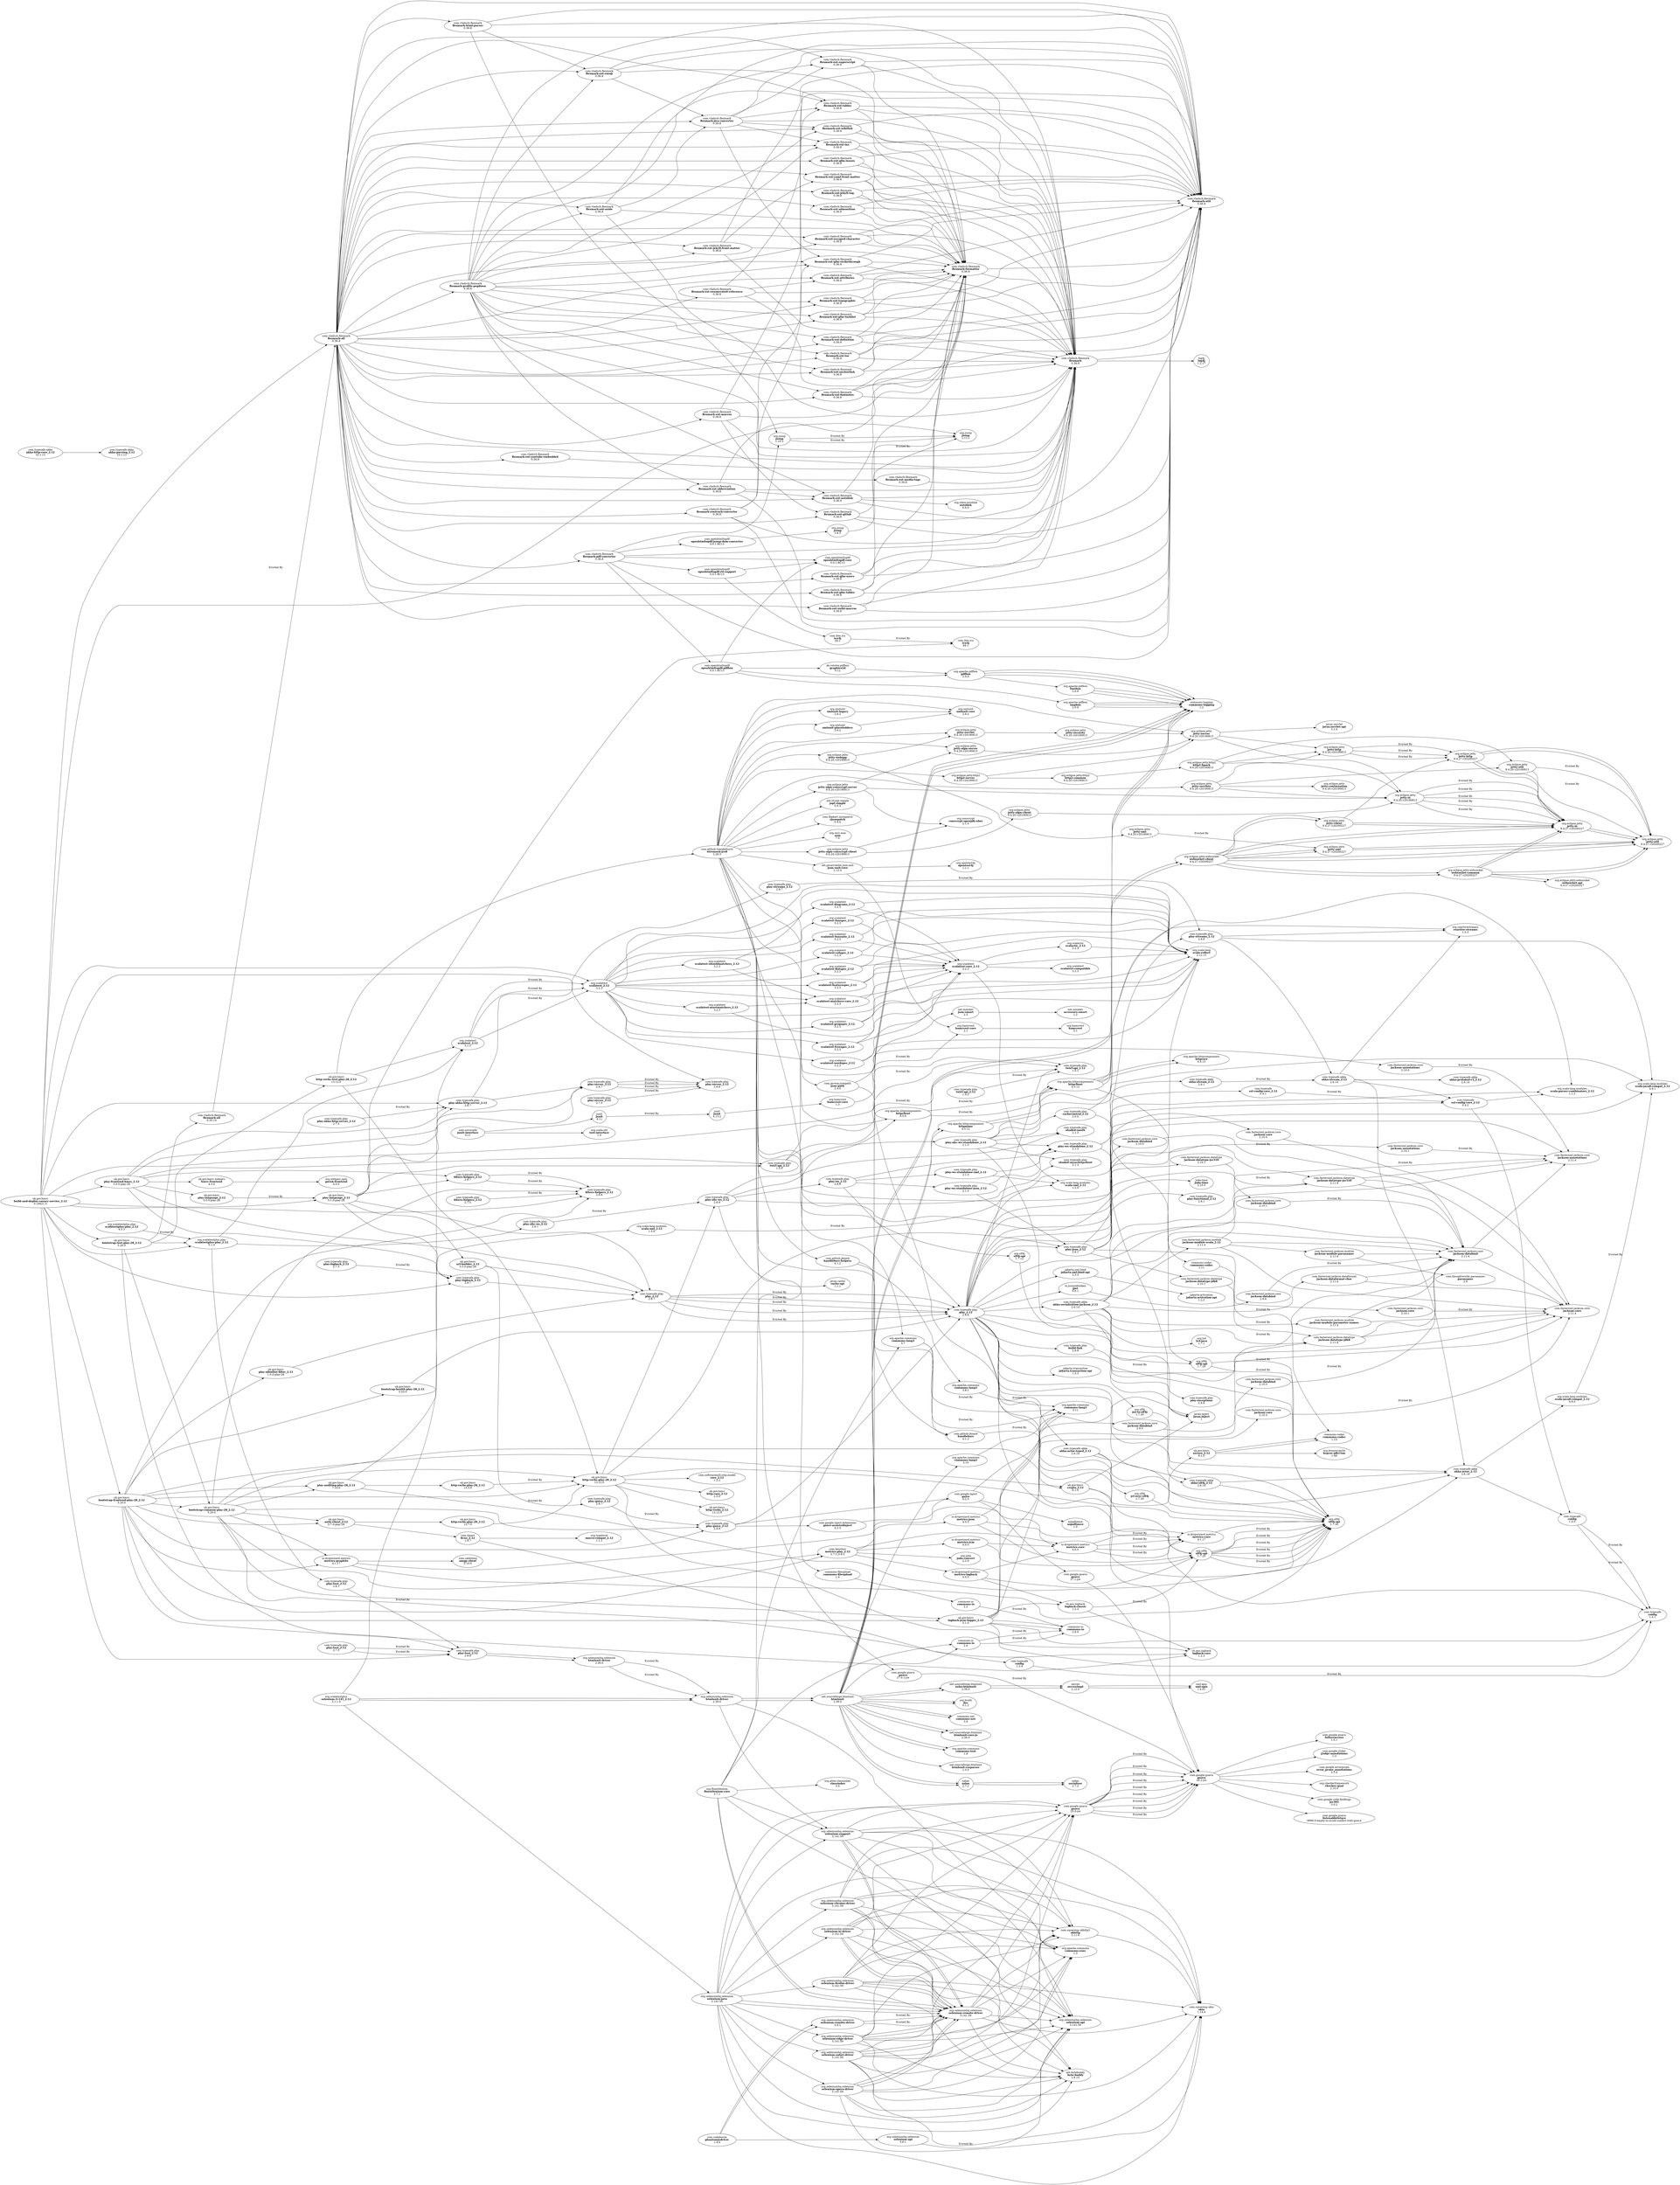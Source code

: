 digraph "dependency-graph" {
    graph[rankdir="LR"]
    edge [
        arrowtail="none"
    ]
    "uk.gov.hmrc:build-and-deploy-canary-service_2.12:0.19421.0"[label=<uk.gov.hmrc<BR/><B>build-and-deploy-canary-service_2.12</B><BR/>0.19421.0> style=""]
    "com.fasterxml.jackson.module:jackson-module-paranamer:2.11.4"[label=<com.fasterxml.jackson.module<BR/><B>jackson-module-paranamer</B><BR/>2.11.4> style=""]
    "commons-io:commons-io:2.8.0"[label=<commons-io<BR/><B>commons-io</B><BR/>2.8.0> style=""]
    "commons-io:commons-io:2.8.0"[label=<commons-io<BR/><B>commons-io</B><BR/>2.8.0> style=""]
    "commons-io:commons-io:2.2"[label=<commons-io<BR/><B>commons-io</B><BR/>2.2> style="stroke-dasharray: 5,5"]
    "commons-io:commons-io:2.6"[label=<commons-io<BR/><B>commons-io</B><BR/>2.6> style="stroke-dasharray: 5,5"]
    "commons-io:commons-io:2.6"[label=<commons-io<BR/><B>commons-io</B><BR/>2.6> style="stroke-dasharray: 5,5"]
    "org.scalatestplus:selenium-3-141_2.12:3.1.1.0"[label=<org.scalatestplus<BR/><B>selenium-3-141_2.12</B><BR/>3.1.1.0> style=""]
    "com.typesafe:config:1.4.1"[label=<com.typesafe<BR/><B>config</B><BR/>1.4.1> style=""]
    "com.typesafe:config:1.3.4"[label=<com.typesafe<BR/><B>config</B><BR/>1.3.4> style="stroke-dasharray: 5,5"]
    "com.typesafe:config:1.4.0"[label=<com.typesafe<BR/><B>config</B><BR/>1.4.0> style="stroke-dasharray: 5,5"]
    "com.typesafe:config:1.4.0"[label=<com.typesafe<BR/><B>config</B><BR/>1.4.0> style="stroke-dasharray: 5,5"]
    "org.seleniumhq.selenium:selenium-opera-driver:3.141.59"[label=<org.seleniumhq.selenium<BR/><B>selenium-opera-driver</B><BR/>3.141.59> style=""]
    "org.scala-sbt:test-interface:1.0"[label=<org.scala-sbt<BR/><B>test-interface</B><BR/>1.0> style=""]
    "org.conscrypt:conscrypt-openjdk-uber:2.1.0"[label=<org.conscrypt<BR/><B>conscrypt-openjdk-uber</B><BR/>2.1.0> style=""]
    "org.apache.httpcomponents:httpmime:4.5.12"[label=<org.apache.httpcomponents<BR/><B>httpmime</B><BR/>4.5.12> style=""]
    "org.apache.httpcomponents:httpmime:4.5.12"[label=<org.apache.httpcomponents<BR/><B>httpmime</B><BR/>4.5.12> style=""]
    "org.eclipse.jetty.http2:http2-common:9.4.20.v20190813"[label=<org.eclipse.jetty.http2<BR/><B>http2-common</B><BR/>9.4.20.v20190813> style=""]
    "com.vladsch.flexmark:flexmark-ext-superscript:0.36.8"[label=<com.vladsch.flexmark<BR/><B>flexmark-ext-superscript</B><BR/>0.36.8> style=""]
    "com.fasterxml.jackson.datatype:jackson-datatype-jsr310:2.11.4"[label=<com.fasterxml.jackson.datatype<BR/><B>jackson-datatype-jsr310</B><BR/>2.11.4> style=""]
    "com.fasterxml.jackson.datatype:jackson-datatype-jsr310:2.10.1"[label=<com.fasterxml.jackson.datatype<BR/><B>jackson-datatype-jsr310</B><BR/>2.10.1> style="stroke-dasharray: 5,5"]
    "org.eclipse.jetty:jetty-server:9.4.20.v20190813"[label=<org.eclipse.jetty<BR/><B>jetty-server</B><BR/>9.4.20.v20190813> style=""]
    "org.scalatest:scalatest-refspec_2.12:3.2.3"[label=<org.scalatest<BR/><B>scalatest-refspec_2.12</B><BR/>3.2.3> style=""]
    "com.google.inject:guice:4.2.3"[label=<com.google.inject<BR/><B>guice</B><BR/>4.2.3> style=""]
    "org.joda:joda-convert:2.2.0"[label=<org.joda<BR/><B>joda-convert</B><BR/>2.2.0> style=""]
    "com.typesafe.play:shaded-oauth:2.1.3"[label=<com.typesafe.play<BR/><B>shaded-oauth</B><BR/>2.1.3> style=""]
    "uk.gov.hmrc:url-builder_2.12:3.5.0-play-28"[label=<uk.gov.hmrc<BR/><B>url-builder_2.12</B><BR/>3.5.0-play-28> style=""]
    "org.seleniumhq.selenium:selenium-remote-driver:3.141.59"[label=<org.seleniumhq.selenium<BR/><B>selenium-remote-driver</B><BR/>3.141.59> style=""]
    "org.seleniumhq.selenium:selenium-remote-driver:3.141.59"[label=<org.seleniumhq.selenium<BR/><B>selenium-remote-driver</B><BR/>3.141.59> style=""]
    "org.seleniumhq.selenium:selenium-remote-driver:3.8.1"[label=<org.seleniumhq.selenium<BR/><B>selenium-remote-driver</B><BR/>3.8.1> style="stroke-dasharray: 5,5"]
    "org.seleniumhq.selenium:selenium-remote-driver:3.8.1"[label=<org.seleniumhq.selenium<BR/><B>selenium-remote-driver</B><BR/>3.8.1> style="stroke-dasharray: 5,5"]
    "org.scala-lang.modules:scala-xml_2.12:1.2.0"[label=<org.scala-lang.modules<BR/><B>scala-xml_2.12</B><BR/>1.2.0> style=""]
    "org.scala-lang.modules:scala-xml_2.12:1.0.6"[label=<org.scala-lang.modules<BR/><B>scala-xml_2.12</B><BR/>1.0.6> style="stroke-dasharray: 5,5"]
    "org.seleniumhq.selenium:htmlunit-driver:2.39.0"[label=<org.seleniumhq.selenium<BR/><B>htmlunit-driver</B><BR/>2.39.0> style=""]
    "org.seleniumhq.selenium:htmlunit-driver:2.39.0"[label=<org.seleniumhq.selenium<BR/><B>htmlunit-driver</B><BR/>2.39.0> style=""]
    "org.seleniumhq.selenium:htmlunit-driver:2.36.0"[label=<org.seleniumhq.selenium<BR/><B>htmlunit-driver</B><BR/>2.36.0> style="stroke-dasharray: 5,5"]
    "org.seleniumhq.selenium:htmlunit-driver:2.36.0"[label=<org.seleniumhq.selenium<BR/><B>htmlunit-driver</B><BR/>2.36.0> style="stroke-dasharray: 5,5"]
    "com.google.inject.extensions:guice-assistedinject:4.2.3"[label=<com.google.inject.extensions<BR/><B>guice-assistedinject</B><BR/>4.2.3> style=""]
    "com.iheart:ficus_2.12:1.4.7"[label=<com.iheart<BR/><B>ficus_2.12</B><BR/>1.4.7> style=""]
    "com.typesafe.akka:akka-http-core_2.12:10.1.13"[label=<com.typesafe.akka<BR/><B>akka-http-core_2.12</B><BR/>10.1.13> style=""]
    "io.dropwizard.metrics:metrics-core:4.1.17"[label=<io.dropwizard.metrics<BR/><B>metrics-core</B><BR/>4.1.17> style=""]
    "io.dropwizard.metrics:metrics-core:4.0.5"[label=<io.dropwizard.metrics<BR/><B>metrics-core</B><BR/>4.0.5> style="stroke-dasharray: 5,5"]
    "io.dropwizard.metrics:metrics-core:4.0.5"[label=<io.dropwizard.metrics<BR/><B>metrics-core</B><BR/>4.0.5> style="stroke-dasharray: 5,5"]
    "io.dropwizard.metrics:metrics-core:4.0.5"[label=<io.dropwizard.metrics<BR/><B>metrics-core</B><BR/>4.0.5> style="stroke-dasharray: 5,5"]
    "io.dropwizard.metrics:metrics-core:4.0.5"[label=<io.dropwizard.metrics<BR/><B>metrics-core</B><BR/>4.0.5> style="stroke-dasharray: 5,5"]
    "jakarta.activation:jakarta.activation-api:1.2.2"[label=<jakarta.activation<BR/><B>jakarta.activation-api</B><BR/>1.2.2> style=""]
    "com.vladsch.flexmark:flexmark-jira-converter:0.36.8"[label=<com.vladsch.flexmark<BR/><B>flexmark-jira-converter</B><BR/>0.36.8> style=""]
    "com.vladsch.flexmark:flexmark-ext-xwiki-macros:0.36.8"[label=<com.vladsch.flexmark<BR/><B>flexmark-ext-xwiki-macros</B><BR/>0.36.8> style=""]
    "org.seleniumhq.selenium:selenium-firefox-driver:3.141.59"[label=<org.seleniumhq.selenium<BR/><B>selenium-firefox-driver</B><BR/>3.141.59> style=""]
    "com.vladsch.flexmark:flexmark-profile-pegdown:0.36.8"[label=<com.vladsch.flexmark<BR/><B>flexmark-profile-pegdown</B><BR/>0.36.8> style=""]
    "joda-time:joda-time:2.10.5"[label=<joda-time<BR/><B>joda-time</B><BR/>2.10.5> style=""]
    "net.sf.jopt-simple:jopt-simple:5.0.3"[label=<net.sf.jopt-simple<BR/><B>jopt-simple</B><BR/>5.0.3> style=""]
    "uk.gov.hmrc:bootstrap-test-play-28_2.12:5.20.0"[label=<uk.gov.hmrc<BR/><B>bootstrap-test-play-28_2.12</B><BR/>5.20.0> style=""]
    "net.bytebuddy:byte-buddy:1.8.15"[label=<net.bytebuddy<BR/><B>byte-buddy</B><BR/>1.8.15> style=""]
    "com.vladsch.flexmark:flexmark-ext-media-tags:0.36.8"[label=<com.vladsch.flexmark<BR/><B>flexmark-ext-media-tags</B><BR/>0.36.8> style=""]
    "org.scalatest:scalatest-funspec_2.12:3.2.3"[label=<org.scalatest<BR/><B>scalatest-funspec_2.12</B><BR/>3.2.3> style=""]
    "org.seleniumhq.selenium:selenium-edge-driver:3.141.59"[label=<org.seleniumhq.selenium<BR/><B>selenium-edge-driver</B><BR/>3.141.59> style=""]
    "org.apache.httpcomponents:httpclient:4.5.12"[label=<org.apache.httpcomponents<BR/><B>httpclient</B><BR/>4.5.12> style=""]
    "org.apache.httpcomponents:httpclient:4.5.12"[label=<org.apache.httpcomponents<BR/><B>httpclient</B><BR/>4.5.12> style=""]
    "org.apache.httpcomponents:httpclient:4.5.6"[label=<org.apache.httpcomponents<BR/><B>httpclient</B><BR/>4.5.6> style="stroke-dasharray: 5,5"]
    "org.apache.httpcomponents:httpclient:4.5.6"[label=<org.apache.httpcomponents<BR/><B>httpclient</B><BR/>4.5.6> style="stroke-dasharray: 5,5"]
    "org.eclipse.jetty:jetty-security:9.4.20.v20190813"[label=<org.eclipse.jetty<BR/><B>jetty-security</B><BR/>9.4.20.v20190813> style=""]
    "com.vladsch.flexmark:flexmark-util:0.36.8"[label=<com.vladsch.flexmark<BR/><B>flexmark-util</B><BR/>0.36.8> style=""]
    "uk.gov.hmrc:play-auditing-play-28_2.12:7.10.0"[label=<uk.gov.hmrc<BR/><B>play-auditing-play-28_2.12</B><BR/>7.10.0> style=""]
    "xml-apis:xml-apis:1.4.01"[label=<xml-apis<BR/><B>xml-apis</B><BR/>1.4.01> style=""]
    "xml-apis:xml-apis:1.4.01"[label=<xml-apis<BR/><B>xml-apis</B><BR/>1.4.01> style=""]
    "com.typesafe.play:play-ws-standalone-xml_2.12:2.1.3"[label=<com.typesafe.play<BR/><B>play-ws-standalone-xml_2.12</B><BR/>2.1.3> style=""]
    "org.seleniumhq.selenium:selenium-ie-driver:3.141.59"[label=<org.seleniumhq.selenium<BR/><B>selenium-ie-driver</B><BR/>3.141.59> style=""]
    "com.vladsch.flexmark:flexmark-ext-gitlab:0.36.8"[label=<com.vladsch.flexmark<BR/><B>flexmark-ext-gitlab</B><BR/>0.36.8> style=""]
    "com.typesafe.play:filters-helpers_2.12:2.8.8"[label=<com.typesafe.play<BR/><B>filters-helpers_2.12</B><BR/>2.8.8> style=""]
    "com.typesafe.play:filters-helpers_2.12:2.7.5"[label=<com.typesafe.play<BR/><B>filters-helpers_2.12</B><BR/>2.7.5> style="stroke-dasharray: 5,5"]
    "com.typesafe.play:filters-helpers_2.12:2.8.7"[label=<com.typesafe.play<BR/><B>filters-helpers_2.12</B><BR/>2.8.7> style="stroke-dasharray: 5,5"]
    "com.typesafe.play:filters-helpers_2.12:2.8.7"[label=<com.typesafe.play<BR/><B>filters-helpers_2.12</B><BR/>2.8.7> style="stroke-dasharray: 5,5"]
    "org.scalatest:scalatest-featurespec_2.12:3.2.3"[label=<org.scalatest<BR/><B>scalatest-featurespec_2.12</B><BR/>3.2.3> style=""]
    "com.typesafe.play:play-ahc-ws_2.12:2.8.8"[label=<com.typesafe.play<BR/><B>play-ahc-ws_2.12</B><BR/>2.8.8> style=""]
    "com.typesafe.play:play-ahc-ws_2.12:2.8.1"[label=<com.typesafe.play<BR/><B>play-ahc-ws_2.12</B><BR/>2.8.1> style="stroke-dasharray: 5,5"]
    "com.vladsch.flexmark:flexmark-ext-yaml-front-matter:0.36.8"[label=<com.vladsch.flexmark<BR/><B>flexmark-ext-yaml-front-matter</B><BR/>0.36.8> style=""]
    "org.eclipse.jetty.websocket:websocket-common:9.4.27.v20200227"[label=<org.eclipse.jetty.websocket<BR/><B>websocket-common</B><BR/>9.4.27.v20200227> style=""]
    "org.eclipse.jetty.websocket:websocket-common:9.4.27.v20200227"[label=<org.eclipse.jetty.websocket<BR/><B>websocket-common</B><BR/>9.4.27.v20200227> style=""]
    "org.eclipse.jetty:jetty-io:9.4.27.v20200227"[label=<org.eclipse.jetty<BR/><B>jetty-io</B><BR/>9.4.27.v20200227> style=""]
    "org.eclipse.jetty:jetty-io:9.4.27.v20200227"[label=<org.eclipse.jetty<BR/><B>jetty-io</B><BR/>9.4.27.v20200227> style=""]
    "org.eclipse.jetty:jetty-io:9.4.20.v20190813"[label=<org.eclipse.jetty<BR/><B>jetty-io</B><BR/>9.4.20.v20190813> style="stroke-dasharray: 5,5"]
    "org.eclipse.jetty:jetty-io:9.4.20.v20190813"[label=<org.eclipse.jetty<BR/><B>jetty-io</B><BR/>9.4.20.v20190813> style="stroke-dasharray: 5,5"]
    "org.eclipse.jetty:jetty-io:9.4.20.v20190813"[label=<org.eclipse.jetty<BR/><B>jetty-io</B><BR/>9.4.20.v20190813> style="stroke-dasharray: 5,5"]
    "org.eclipse.jetty:jetty-io:9.4.20.v20190813"[label=<org.eclipse.jetty<BR/><B>jetty-io</B><BR/>9.4.20.v20190813> style="stroke-dasharray: 5,5"]
    "org.eclipse.jetty:jetty-io:9.4.20.v20190813"[label=<org.eclipse.jetty<BR/><B>jetty-io</B><BR/>9.4.20.v20190813> style="stroke-dasharray: 5,5"]
    "commons-fileupload:commons-fileupload:1.4"[label=<commons-fileupload<BR/><B>commons-fileupload</B><BR/>1.4> style=""]
    "org.apache.commons:commons-exec:1.3"[label=<org.apache.commons<BR/><B>commons-exec</B><BR/>1.3> style=""]
    "org.eclipse.jetty:jetty-servlet:9.4.20.v20190813"[label=<org.eclipse.jetty<BR/><B>jetty-servlet</B><BR/>9.4.20.v20190813> style=""]
    "uk.gov.hmrc:bootstrap-health-play-28_2.12:5.20.0"[label=<uk.gov.hmrc<BR/><B>bootstrap-health-play-28_2.12</B><BR/>5.20.0> style=""]
    "org.scala-lang.modules:scala-parser-combinators_2.12:1.1.2"[label=<org.scala-lang.modules<BR/><B>scala-parser-combinators_2.12</B><BR/>1.1.2> style=""]
    "org.scalatest:scalatest-freespec_2.12:3.2.3"[label=<org.scalatest<BR/><B>scalatest-freespec_2.12</B><BR/>3.2.3> style=""]
    "com.vladsch.flexmark:flexmark-ext-attributes:0.36.8"[label=<com.vladsch.flexmark<BR/><B>flexmark-ext-attributes</B><BR/>0.36.8> style=""]
    "com.google.j2objc:j2objc-annotations:1.3"[label=<com.google.j2objc<BR/><B>j2objc-annotations</B><BR/>1.3> style=""]
    "com.vladsch.flexmark:flexmark-ext-emoji:0.36.8"[label=<com.vladsch.flexmark<BR/><B>flexmark-ext-emoji</B><BR/>0.36.8> style=""]
    "org.eclipse.jetty:jetty-continuation:9.4.20.v20190813"[label=<org.eclipse.jetty<BR/><B>jetty-continuation</B><BR/>9.4.20.v20190813> style=""]
    "com.google.errorprone:error_prone_annotations:2.3.4"[label=<com.google.errorprone<BR/><B>error_prone_annotations</B><BR/>2.3.4> style=""]
    "com.vladsch.flexmark:flexmark-html-parser:0.36.8"[label=<com.vladsch.flexmark<BR/><B>flexmark-html-parser</B><BR/>0.36.8> style=""]
    "org.reactivestreams:reactive-streams:1.0.3"[label=<org.reactivestreams<BR/><B>reactive-streams</B><BR/>1.0.3> style=""]
    "com.github.tomakehurst:wiremock-jre8:2.26.3"[label=<com.github.tomakehurst<BR/><B>wiremock-jre8</B><BR/>2.26.3> style=""]
    "org.eclipse.jetty.websocket:websocket-client:9.4.27.v20200227"[label=<org.eclipse.jetty.websocket<BR/><B>websocket-client</B><BR/>9.4.27.v20200227> style=""]
    "org.eclipse.jetty.websocket:websocket-client:9.4.27.v20200227"[label=<org.eclipse.jetty.websocket<BR/><B>websocket-client</B><BR/>9.4.27.v20200227> style=""]
    "org.scala-lang.modules:scala-java8-compat_2.12:0.9.1"[label=<org.scala-lang.modules<BR/><B>scala-java8-compat_2.12</B><BR/>0.9.1> style=""]
    "org.scala-lang.modules:scala-java8-compat_2.12:0.8.0"[label=<org.scala-lang.modules<BR/><B>scala-java8-compat_2.12</B><BR/>0.8.0> style="stroke-dasharray: 5,5"]
    "aopalliance:aopalliance:1.0"[label=<aopalliance<BR/><B>aopalliance</B><BR/>1.0> style=""]
    "org.seleniumhq.selenium:selenium-safari-driver:3.141.59"[label=<org.seleniumhq.selenium<BR/><B>selenium-safari-driver</B><BR/>3.141.59> style=""]
    "com.typesafe.play:play-server_2.12:2.8.8"[label=<com.typesafe.play<BR/><B>play-server_2.12</B><BR/>2.8.8> style=""]
    "com.typesafe.play:play-server_2.12:2.7.5"[label=<com.typesafe.play<BR/><B>play-server_2.12</B><BR/>2.7.5> style="stroke-dasharray: 5,5"]
    "com.typesafe.play:play-server_2.12:2.8.7"[label=<com.typesafe.play<BR/><B>play-server_2.12</B><BR/>2.8.7> style="stroke-dasharray: 5,5"]
    "com.typesafe.play:play-server_2.12:2.8.7"[label=<com.typesafe.play<BR/><B>play-server_2.12</B><BR/>2.8.7> style="stroke-dasharray: 5,5"]
    "com.typesafe.play:play-server_2.12:2.8.7"[label=<com.typesafe.play<BR/><B>play-server_2.12</B><BR/>2.8.7> style="stroke-dasharray: 5,5"]
    "uk.gov.hmrc:secure_2.12:8.1.0"[label=<uk.gov.hmrc<BR/><B>secure_2.12</B><BR/>8.1.0> style=""]
    "org.apache.pdfbox:xmpbox:2.0.8"[label=<org.apache.pdfbox<BR/><B>xmpbox</B><BR/>2.0.8> style=""]
    "org.eclipse.jetty:jetty-xml:9.4.27.v20200227"[label=<org.eclipse.jetty<BR/><B>jetty-xml</B><BR/>9.4.27.v20200227> style=""]
    "org.eclipse.jetty:jetty-xml:9.4.27.v20200227"[label=<org.eclipse.jetty<BR/><B>jetty-xml</B><BR/>9.4.27.v20200227> style=""]
    "org.eclipse.jetty:jetty-xml:9.4.20.v20190813"[label=<org.eclipse.jetty<BR/><B>jetty-xml</B><BR/>9.4.20.v20190813> style="stroke-dasharray: 5,5"]
    "org.slf4j:jul-to-slf4j:1.7.30"[label=<org.slf4j<BR/><B>jul-to-slf4j</B><BR/>1.7.30> style=""]
    "net.sourceforge.htmlunit:neko-htmlunit:2.39.0"[label=<net.sourceforge.htmlunit<BR/><B>neko-htmlunit</B><BR/>2.39.0> style=""]
    "net.sourceforge.htmlunit:neko-htmlunit:2.39.0"[label=<net.sourceforge.htmlunit<BR/><B>neko-htmlunit</B><BR/>2.39.0> style=""]
    "org.jsoup:jsoup:1.13.1"[label=<org.jsoup<BR/><B>jsoup</B><BR/>1.13.1> style=""]
    "org.jsoup:jsoup:1.8.3"[label=<org.jsoup<BR/><B>jsoup</B><BR/>1.8.3> style="stroke-dasharray: 5,5"]
    "org.jsoup:jsoup:1.10.2"[label=<org.jsoup<BR/><B>jsoup</B><BR/>1.10.2> style="stroke-dasharray: 5,5"]
    "org.jsoup:jsoup:1.10.2"[label=<org.jsoup<BR/><B>jsoup</B><BR/>1.10.2> style="stroke-dasharray: 5,5"]
    "org.scalatestplus.play:scalatestplus-play_2.12:5.1.0"[label=<org.scalatestplus.play<BR/><B>scalatestplus-play_2.12</B><BR/>5.1.0> style=""]
    "org.scalatestplus.play:scalatestplus-play_2.12:4.0.3"[label=<org.scalatestplus.play<BR/><B>scalatestplus-play_2.12</B><BR/>4.0.3> style="stroke-dasharray: 5,5"]
    "uk.gov.hmrc:http-core_2.12:2.5.0"[label=<uk.gov.hmrc<BR/><B>http-core_2.12</B><BR/>2.5.0> style=""]
    "org.apache.pdfbox:fontbox:2.0.8"[label=<org.apache.pdfbox<BR/><B>fontbox</B><BR/>2.0.8> style=""]
    "uk.gov.hmrc.webjars:hmrc-frontend:4.3.0"[label=<uk.gov.hmrc.webjars<BR/><B>hmrc-frontend</B><BR/>4.3.0> style=""]
    "ch.qos.logback:logback-classic:1.2.3"[label=<ch.qos.logback<BR/><B>logback-classic</B><BR/>1.2.3> style=""]
    "com.typesafe.play:play_2.12:2.8.8"[label=<com.typesafe.play<BR/><B>play_2.12</B><BR/>2.8.8> style=""]
    "com.typesafe.play:play_2.12:2.8.7"[label=<com.typesafe.play<BR/><B>play_2.12</B><BR/>2.8.7> style="stroke-dasharray: 5,5"]
    "com.typesafe.play:play_2.12:2.8.7"[label=<com.typesafe.play<BR/><B>play_2.12</B><BR/>2.8.7> style="stroke-dasharray: 5,5"]
    "com.typesafe.play:play_2.12:2.8.7"[label=<com.typesafe.play<BR/><B>play_2.12</B><BR/>2.8.7> style="stroke-dasharray: 5,5"]
    "com.typesafe.play:play_2.12:2.8.7"[label=<com.typesafe.play<BR/><B>play_2.12</B><BR/>2.8.7> style="stroke-dasharray: 5,5"]
    "com.typesafe.play:play_2.12:2.8.7"[label=<com.typesafe.play<BR/><B>play_2.12</B><BR/>2.8.7> style="stroke-dasharray: 5,5"]
    "com.typesafe.akka:akka-parsing_2.12:10.1.13"[label=<com.typesafe.akka<BR/><B>akka-parsing_2.12</B><BR/>10.1.13> style=""]
    "com.vladsch.flexmark:flexmark-ext-autolink:0.36.8"[label=<com.vladsch.flexmark<BR/><B>flexmark-ext-autolink</B><BR/>0.36.8> style=""]
    "org.apache.pdfbox:pdfbox:2.0.8"[label=<org.apache.pdfbox<BR/><B>pdfbox</B><BR/>2.0.8> style=""]
    "org.scalatest:scalatest-flatspec_2.12:3.2.3"[label=<org.scalatest<BR/><B>scalatest-flatspec_2.12</B><BR/>3.2.3> style=""]
    "org.scala-lang:scala-reflect:2.12.13"[label=<org.scala-lang<BR/><B>scala-reflect</B><BR/>2.12.13> style=""]
    "io.dropwizard.metrics:metrics-graphite:4.1.17"[label=<io.dropwizard.metrics<BR/><B>metrics-graphite</B><BR/>4.1.17> style=""]
    "com.jayway.jsonpath:json-path:2.4.0"[label=<com.jayway.jsonpath<BR/><B>json-path</B><BR/>2.4.0> style=""]
    "uk.gov.hmrc:play-language_2.12:5.1.0-play-28"[label=<uk.gov.hmrc<BR/><B>play-language_2.12</B><BR/>5.1.0-play-28> style=""]
    "uk.gov.hmrc:play-language_2.12:5.0.0-play-28"[label=<uk.gov.hmrc<BR/><B>play-language_2.12</B><BR/>5.0.0-play-28> style="stroke-dasharray: 5,5"]
    "com.typesafe.play:cachecontrol_2.12:2.0.0"[label=<com.typesafe.play<BR/><B>cachecontrol_2.12</B><BR/>2.0.0> style=""]
    "org.checkerframework:checker-qual:2.10.0"[label=<org.checkerframework<BR/><B>checker-qual</B><BR/>2.10.0> style=""]
    "org.lz4:lz4-java:1.7.1"[label=<org.lz4<BR/><B>lz4-java</B><BR/>1.7.1> style=""]
    "uk.gov.hmrc:http-verbs_2.12:13.12.0"[label=<uk.gov.hmrc<BR/><B>http-verbs_2.12</B><BR/>13.12.0> style=""]
    "com.flipkart.zjsonpatch:zjsonpatch:0.4.4"[label=<com.flipkart.zjsonpatch<BR/><B>zjsonpatch</B><BR/>0.4.4> style=""]
    "org.eclipse.jetty.http2:http2-server:9.4.20.v20190813"[label=<org.eclipse.jetty.http2<BR/><B>http2-server</B><BR/>9.4.20.v20190813> style=""]
    "com.google.code.findbugs:jsr305:3.0.2"[label=<com.google.code.findbugs<BR/><B>jsr305</B><BR/>3.0.2> style=""]
    "de.rototor.pdfbox:graphics2d:0.12"[label=<de.rototor.pdfbox<BR/><B>graphics2d</B><BR/>0.12> style=""]
    "com.vladsch.flexmark:flexmark-ext-wikilink:0.36.8"[label=<com.vladsch.flexmark<BR/><B>flexmark-ext-wikilink</B><BR/>0.36.8> style=""]
    "org.eclipse.jetty:jetty-servlets:9.4.20.v20190813"[label=<org.eclipse.jetty<BR/><B>jetty-servlets</B><BR/>9.4.20.v20190813> style=""]
    "log4j:log4j:1.2.17"[label=<log4j<BR/><B>log4j</B><BR/>1.2.17> style=""]
    "com.novocode:junit-interface:0.11"[label=<com.novocode<BR/><B>junit-interface</B><BR/>0.11> style=""]
    "com.vladsch.flexmark:flexmark-ext-jekyll-front-matter:0.36.8"[label=<com.vladsch.flexmark<BR/><B>flexmark-ext-jekyll-front-matter</B><BR/>0.36.8> style=""]
    "org.eclipse.jetty.websocket:websocket-api:9.4.27.v20200227"[label=<org.eclipse.jetty.websocket<BR/><B>websocket-api</B><BR/>9.4.27.v20200227> style=""]
    "org.eclipse.jetty.websocket:websocket-api:9.4.27.v20200227"[label=<org.eclipse.jetty.websocket<BR/><B>websocket-api</B><BR/>9.4.27.v20200227> style=""]
    "com.typesafe.play:play-test_2.12:2.8.8"[label=<com.typesafe.play<BR/><B>play-test_2.12</B><BR/>2.8.8> style=""]
    "com.typesafe.play:play-test_2.12:2.7.5"[label=<com.typesafe.play<BR/><B>play-test_2.12</B><BR/>2.7.5> style="stroke-dasharray: 5,5"]
    "com.typesafe.play:play-test_2.12:2.7.5"[label=<com.typesafe.play<BR/><B>play-test_2.12</B><BR/>2.7.5> style="stroke-dasharray: 5,5"]
    "com.typesafe.play:play-test_2.12:2.8.1"[label=<com.typesafe.play<BR/><B>play-test_2.12</B><BR/>2.8.1> style="stroke-dasharray: 5,5"]
    "com.vladsch.flexmark:flexmark-ext-gfm-issues:0.36.8"[label=<com.vladsch.flexmark<BR/><B>flexmark-ext-gfm-issues</B><BR/>0.36.8> style=""]
    "org.scalatest:scalatest-compatible:3.2.3"[label=<org.scalatest<BR/><B>scalatest-compatible</B><BR/>3.2.3> style=""]
    "com.typesafe.play:play-ws-standalone-json_2.12:2.1.3"[label=<com.typesafe.play<BR/><B>play-ws-standalone-json_2.12</B><BR/>2.1.3> style=""]
    "org.scalactic:scalactic_2.12:3.2.3"[label=<org.scalactic<BR/><B>scalactic_2.12</B><BR/>3.2.3> style=""]
    "com.vladsch.flexmark:flexmark-ext-ins:0.36.8"[label=<com.vladsch.flexmark<BR/><B>flexmark-ext-ins</B><BR/>0.36.8> style=""]
    "com.vladsch.flexmark:flexmark-ext-gfm-strikethrough:0.36.8"[label=<com.vladsch.flexmark<BR/><B>flexmark-ext-gfm-strikethrough</B><BR/>0.36.8> style=""]
    "org.brotli:dec:0.1.2"[label=<org.brotli<BR/><B>dec</B><BR/>0.1.2> style=""]
    "org.brotli:dec:0.1.2"[label=<org.brotli<BR/><B>dec</B><BR/>0.1.2> style=""]
    "com.vladsch.flexmark:flexmark-all:0.36.8"[label=<com.vladsch.flexmark<BR/><B>flexmark-all</B><BR/>0.36.8> style=""]
    "com.vladsch.flexmark:flexmark-all:0.35.10"[label=<com.vladsch.flexmark<BR/><B>flexmark-all</B><BR/>0.35.10> style="stroke-dasharray: 5,5"]
    "com.typesafe.play:shaded-asynchttpclient:2.1.3"[label=<com.typesafe.play<BR/><B>shaded-asynchttpclient</B><BR/>2.1.3> style=""]
    "xalan:xalan:2.7.2"[label=<xalan<BR/><B>xalan</B><BR/>2.7.2> style=""]
    "xalan:xalan:2.7.2"[label=<xalan<BR/><B>xalan</B><BR/>2.7.2> style=""]
    "com.vladsch.flexmark:flexmark-youtrack-converter:0.36.8"[label=<com.vladsch.flexmark<BR/><B>flexmark-youtrack-converter</B><BR/>0.36.8> style=""]
    "com.fasterxml.jackson.core:jackson-annotations:2.11.4"[label=<com.fasterxml.jackson.core<BR/><B>jackson-annotations</B><BR/>2.11.4> style=""]
    "com.fasterxml.jackson.core:jackson-annotations:2.10.0"[label=<com.fasterxml.jackson.core<BR/><B>jackson-annotations</B><BR/>2.10.0> style="stroke-dasharray: 5,5"]
    "com.fasterxml.jackson.core:jackson-annotations:2.10.1"[label=<com.fasterxml.jackson.core<BR/><B>jackson-annotations</B><BR/>2.10.1> style="stroke-dasharray: 5,5"]
    "commons-net:commons-net:3.6"[label=<commons-net<BR/><B>commons-net</B><BR/>3.6> style=""]
    "commons-net:commons-net:3.6"[label=<commons-net<BR/><B>commons-net</B><BR/>3.6> style=""]
    "com.vladsch.flexmark:flexmark-ext-escaped-character:0.36.8"[label=<com.vladsch.flexmark<BR/><B>flexmark-ext-escaped-character</B><BR/>0.36.8> style=""]
    "net.sourceforge.htmlunit:htmlunit-core-js:2.39.0"[label=<net.sourceforge.htmlunit<BR/><B>htmlunit-core-js</B><BR/>2.39.0> style=""]
    "net.sourceforge.htmlunit:htmlunit-core-js:2.39.0"[label=<net.sourceforge.htmlunit<BR/><B>htmlunit-core-js</B><BR/>2.39.0> style=""]
    "org.seleniumhq.selenium:selenium-java:3.141.59"[label=<org.seleniumhq.selenium<BR/><B>selenium-java</B><BR/>3.141.59> style=""]
    "io.dropwizard.metrics:metrics-jvm:4.0.5"[label=<io.dropwizard.metrics<BR/><B>metrics-jvm</B><BR/>4.0.5> style=""]
    "com.google.guava:listenablefuture:9999.0-empty-to-avoid-conflict-with-guava"[label=<com.google.guava<BR/><B>listenablefuture</B><BR/>9999.0-empty-to-avoid-conflict-with-guava> style=""]
    "uk.gov.hmrc:play-allowlist-filter_2.12:1.0.0-play-28"[label=<uk.gov.hmrc<BR/><B>play-allowlist-filter_2.12</B><BR/>1.0.0-play-28> style=""]
    "xerces:xercesImpl:2.12.0"[label=<xerces<BR/><B>xercesImpl</B><BR/>2.12.0> style=""]
    "xerces:xercesImpl:2.12.0"[label=<xerces<BR/><B>xercesImpl</B><BR/>2.12.0> style=""]
    "com.vladsch.flexmark:flexmark:0.36.8"[label=<com.vladsch.flexmark<BR/><B>flexmark</B><BR/>0.36.8> style=""]
    "com.google.guava:guava:28.2-jre"[label=<com.google.guava<BR/><B>guava</B><BR/>28.2-jre> style=""]
    "com.google.guava:guava:27.0.1-jre"[label=<com.google.guava<BR/><B>guava</B><BR/>27.0.1-jre> style="stroke-dasharray: 5,5"]
    "com.google.guava:guava:27.1-jre"[label=<com.google.guava<BR/><B>guava</B><BR/>27.1-jre> style="stroke-dasharray: 5,5"]
    "com.google.guava:guava:25.0-jre"[label=<com.google.guava<BR/><B>guava</B><BR/>25.0-jre> style="stroke-dasharray: 5,5"]
    "com.google.guava:guava:25.0-jre"[label=<com.google.guava<BR/><B>guava</B><BR/>25.0-jre> style="stroke-dasharray: 5,5"]
    "com.google.guava:guava:25.0-jre"[label=<com.google.guava<BR/><B>guava</B><BR/>25.0-jre> style="stroke-dasharray: 5,5"]
    "com.google.guava:guava:25.0-jre"[label=<com.google.guava<BR/><B>guava</B><BR/>25.0-jre> style="stroke-dasharray: 5,5"]
    "com.google.guava:guava:25.0-jre"[label=<com.google.guava<BR/><B>guava</B><BR/>25.0-jre> style="stroke-dasharray: 5,5"]
    "com.google.guava:guava:25.0-jre"[label=<com.google.guava<BR/><B>guava</B><BR/>25.0-jre> style="stroke-dasharray: 5,5"]
    "com.google.guava:guava:25.0-jre"[label=<com.google.guava<BR/><B>guava</B><BR/>25.0-jre> style="stroke-dasharray: 5,5"]
    "com.google.guava:guava:25.0-jre"[label=<com.google.guava<BR/><B>guava</B><BR/>25.0-jre> style="stroke-dasharray: 5,5"]
    "com.google.guava:guava:25.0-jre"[label=<com.google.guava<BR/><B>guava</B><BR/>25.0-jre> style="stroke-dasharray: 5,5"]
    "com.fasterxml.jackson.dataformat:jackson-dataformat-cbor:2.11.4"[label=<com.fasterxml.jackson.dataformat<BR/><B>jackson-dataformat-cbor</B><BR/>2.11.4> style=""]
    "com.typesafe.akka:akka-actor_2.12:2.6.14"[label=<com.typesafe.akka<BR/><B>akka-actor_2.12</B><BR/>2.6.14> style=""]
    "org.webjars.npm:govuk-frontend:4.0.0"[label=<org.webjars.npm<BR/><B>govuk-frontend</B><BR/>4.0.0> style=""]
    "org.ow2.asm:asm:7.0"[label=<org.ow2.asm<BR/><B>asm</B><BR/>7.0> style=""]
    "com.github.jknack:handlebars-helpers:4.1.2"[label=<com.github.jknack<BR/><B>handlebars-helpers</B><BR/>4.1.2> style=""]
    "com.vladsch.flexmark:flexmark-ext-enumerated-reference:0.36.8"[label=<com.vladsch.flexmark<BR/><B>flexmark-ext-enumerated-reference</B><BR/>0.36.8> style=""]
    "io.dropwizard.metrics:metrics-logback:4.0.5"[label=<io.dropwizard.metrics<BR/><B>metrics-logback</B><BR/>4.0.5> style=""]
    "com.fasterxml.jackson.core:jackson-core:2.11.4"[label=<com.fasterxml.jackson.core<BR/><B>jackson-core</B><BR/>2.11.4> style=""]
    "com.fasterxml.jackson.core:jackson-core:2.10.0"[label=<com.fasterxml.jackson.core<BR/><B>jackson-core</B><BR/>2.10.0> style="stroke-dasharray: 5,5"]
    "com.fasterxml.jackson.core:jackson-core:2.10.1"[label=<com.fasterxml.jackson.core<BR/><B>jackson-core</B><BR/>2.10.1> style="stroke-dasharray: 5,5"]
    "com.fasterxml.jackson.core:jackson-core:2.10.3"[label=<com.fasterxml.jackson.core<BR/><B>jackson-core</B><BR/>2.10.3> style="stroke-dasharray: 5,5"]
    "javax.servlet:javax.servlet-api:3.1.0"[label=<javax.servlet<BR/><B>javax.servlet-api</B><BR/>3.1.0> style=""]
    "com.vladsch.flexmark:flexmark-ext-macros:0.36.8"[label=<com.vladsch.flexmark<BR/><B>flexmark-ext-macros</B><BR/>0.36.8> style=""]
    "com.typesafe.play:play-streams_2.12:2.8.8"[label=<com.typesafe.play<BR/><B>play-streams_2.12</B><BR/>2.8.8> style=""]
    "com.typesafe.play:play-streams_2.12:2.8.7"[label=<com.typesafe.play<BR/><B>play-streams_2.12</B><BR/>2.8.7> style="stroke-dasharray: 5,5"]
    "com.typesafe:ssl-config-core_2.12:0.4.2"[label=<com.typesafe<BR/><B>ssl-config-core_2.12</B><BR/>0.4.2> style=""]
    "com.typesafe:ssl-config-core_2.12:0.4.1"[label=<com.typesafe<BR/><B>ssl-config-core_2.12</B><BR/>0.4.1> style="stroke-dasharray: 5,5"]
    "com.vladsch.flexmark:flexmark-ext-typographic:0.36.8"[label=<com.vladsch.flexmark<BR/><B>flexmark-ext-typographic</B><BR/>0.36.8> style=""]
    "org.scalatest:scalatest-mustmatchers_2.12:3.2.3"[label=<org.scalatest<BR/><B>scalatest-mustmatchers_2.12</B><BR/>3.2.3> style=""]
    "com.openhtmltopdf:openhtmltopdf-jsoup-dom-converter:0.0.1-RC13"[label=<com.openhtmltopdf<BR/><B>openhtmltopdf-jsoup-dom-converter</B><BR/>0.0.1-RC13> style=""]
    "org.eclipse.jetty:jetty-alpn-conscrypt-server:9.4.20.v20190813"[label=<org.eclipse.jetty<BR/><B>jetty-alpn-conscrypt-server</B><BR/>9.4.20.v20190813> style=""]
    "org.apache.commons:commons-lang3:3.11"[label=<org.apache.commons<BR/><B>commons-lang3</B><BR/>3.11> style=""]
    "org.apache.commons:commons-lang3:3.11"[label=<org.apache.commons<BR/><B>commons-lang3</B><BR/>3.11> style=""]
    "org.apache.commons:commons-lang3:3.8.1"[label=<org.apache.commons<BR/><B>commons-lang3</B><BR/>3.8.1> style="stroke-dasharray: 5,5"]
    "org.apache.commons:commons-lang3:3.7"[label=<org.apache.commons<BR/><B>commons-lang3</B><BR/>3.7> style="stroke-dasharray: 5,5"]
    "org.apache.commons:commons-lang3:3.10"[label=<org.apache.commons<BR/><B>commons-lang3</B><BR/>3.10> style="stroke-dasharray: 5,5"]
    "org.apache.commons:commons-lang3:3.7"[label=<org.apache.commons<BR/><B>commons-lang3</B><BR/>3.7> style="stroke-dasharray: 5,5"]
    "org.seleniumhq.selenium:selenium-api:3.141.59"[label=<org.seleniumhq.selenium<BR/><B>selenium-api</B><BR/>3.141.59> style=""]
    "org.seleniumhq.selenium:selenium-api:3.8.1"[label=<org.seleniumhq.selenium<BR/><B>selenium-api</B><BR/>3.8.1> style="stroke-dasharray: 5,5"]
    "net.javacrumbs.json-unit:json-unit-core:2.12.0"[label=<net.javacrumbs.json-unit<BR/><B>json-unit-core</B><BR/>2.12.0> style=""]
    "org.slf4j:jcl-over-slf4j:1.7.30"[label=<org.slf4j<BR/><B>jcl-over-slf4j</B><BR/>1.7.30> style=""]
    "commons-codec:commons-codec:1.15"[label=<commons-codec<BR/><B>commons-codec</B><BR/>1.15> style=""]
    "commons-codec:commons-codec:1.15"[label=<commons-codec<BR/><B>commons-codec</B><BR/>1.15> style=""]
    "commons-codec:commons-codec:1.11"[label=<commons-codec<BR/><B>commons-codec</B><BR/>1.11> style="stroke-dasharray: 5,5"]
    "uk.gov.hmrc:bootstrap-common-play-28_2.12:5.20.0"[label=<uk.gov.hmrc<BR/><B>bootstrap-common-play-28_2.12</B><BR/>5.20.0> style=""]
    "com.typesafe.play:play-ws-standalone_2.12:2.1.3"[label=<com.typesafe.play<BR/><B>play-ws-standalone_2.12</B><BR/>2.1.3> style=""]
    "com.fasterxml.jackson.module:jackson-module-parameter-names:2.11.4"[label=<com.fasterxml.jackson.module<BR/><B>jackson-module-parameter-names</B><BR/>2.11.4> style=""]
    "com.typesafe.play:twirl-api_2.12:1.5.1"[label=<com.typesafe.play<BR/><B>twirl-api_2.12</B><BR/>1.5.1> style=""]
    "com.typesafe.play:twirl-api_2.12:1.4.2"[label=<com.typesafe.play<BR/><B>twirl-api_2.12</B><BR/>1.4.2> style="stroke-dasharray: 5,5"]
    "com.typesafe.play:twirl-api_2.12:1.5.0"[label=<com.typesafe.play<BR/><B>twirl-api_2.12</B><BR/>1.5.0> style="stroke-dasharray: 5,5"]
    "com.typesafe.play:twirl-api_2.12:1.5.0"[label=<com.typesafe.play<BR/><B>twirl-api_2.12</B><BR/>1.5.0> style="stroke-dasharray: 5,5"]
    "com.typesafe.play:play-json_2.12:2.8.1"[label=<com.typesafe.play<BR/><B>play-json_2.12</B><BR/>2.8.1> style=""]
    "com.openhtmltopdf:openhtmltopdf-rtl-support:0.0.1-RC13"[label=<com.openhtmltopdf<BR/><B>openhtmltopdf-rtl-support</B><BR/>0.0.1-RC13> style=""]
    "org.apache.commons:commons-text:1.8"[label=<org.apache.commons<BR/><B>commons-text</B><BR/>1.8> style=""]
    "org.apache.commons:commons-text:1.8"[label=<org.apache.commons<BR/><B>commons-text</B><BR/>1.8> style=""]
    "org.eclipse.jetty:jetty-webapp:9.4.20.v20190813"[label=<org.eclipse.jetty<BR/><B>jetty-webapp</B><BR/>9.4.20.v20190813> style=""]
    "jakarta.xml.bind:jakarta.xml.bind-api:2.3.3"[label=<jakarta.xml.bind<BR/><B>jakarta.xml.bind-api</B><BR/>2.3.3> style=""]
    "com.vladsch.flexmark:flexmark-ext-gfm-tasklist:0.36.8"[label=<com.vladsch.flexmark<BR/><B>flexmark-ext-gfm-tasklist</B><BR/>0.36.8> style=""]
    "com.vladsch.flexmark:flexmark-formatter:0.36.8"[label=<com.vladsch.flexmark<BR/><B>flexmark-formatter</B><BR/>0.36.8> style=""]
    "org.eclipse.jetty:jetty-alpn-conscrypt-client:9.4.20.v20190813"[label=<org.eclipse.jetty<BR/><B>jetty-alpn-conscrypt-client</B><BR/>9.4.20.v20190813> style=""]
    "com.vladsch.flexmark:flexmark-ext-definition:0.36.8"[label=<com.vladsch.flexmark<BR/><B>flexmark-ext-definition</B><BR/>0.36.8> style=""]
    "com.fasterxml.jackson.core:jackson-databind:2.11.4"[label=<com.fasterxml.jackson.core<BR/><B>jackson-databind</B><BR/>2.11.4> style=""]
    "com.fasterxml.jackson.core:jackson-databind:2.10.0"[label=<com.fasterxml.jackson.core<BR/><B>jackson-databind</B><BR/>2.10.0> style="stroke-dasharray: 5,5"]
    "com.fasterxml.jackson.core:jackson-databind:2.10.1"[label=<com.fasterxml.jackson.core<BR/><B>jackson-databind</B><BR/>2.10.1> style="stroke-dasharray: 5,5"]
    "com.fasterxml.jackson.core:jackson-databind:2.9.5"[label=<com.fasterxml.jackson.core<BR/><B>jackson-databind</B><BR/>2.9.5> style="stroke-dasharray: 5,5"]
    "com.fasterxml.jackson.core:jackson-databind:2.9.6"[label=<com.fasterxml.jackson.core<BR/><B>jackson-databind</B><BR/>2.9.6> style="stroke-dasharray: 5,5"]
    "com.fasterxml.jackson.core:jackson-databind:2.10.3"[label=<com.fasterxml.jackson.core<BR/><B>jackson-databind</B><BR/>2.10.3> style="stroke-dasharray: 5,5"]
    "junit:junit:4.13.2"[label=<junit<BR/><B>junit</B><BR/>4.13.2> style=""]
    "junit:junit:4.11"[label=<junit<BR/><B>junit</B><BR/>4.11> style="stroke-dasharray: 5,5"]
    "org.scalatest:scalatest-core_2.12:3.2.3"[label=<org.scalatest<BR/><B>scalatest-core_2.12</B><BR/>3.2.3> style=""]
    "com.squareup.okhttp3:okhttp:3.11.0"[label=<com.squareup.okhttp3<BR/><B>okhttp</B><BR/>3.11.0> style=""]
    "org.seleniumhq.selenium:selenium-chrome-driver:3.141.59"[label=<org.seleniumhq.selenium<BR/><B>selenium-chrome-driver</B><BR/>3.141.59> style=""]
    "org.apache.httpcomponents:httpcore:4.4.13"[label=<org.apache.httpcomponents<BR/><B>httpcore</B><BR/>4.4.13> style=""]
    "org.apache.httpcomponents:httpcore:4.4.13"[label=<org.apache.httpcomponents<BR/><B>httpcore</B><BR/>4.4.13> style=""]
    "com.kenshoo:metrics-play_2.12:2.7.3_0.8.2"[label=<com.kenshoo<BR/><B>metrics-play_2.12</B><BR/>2.7.3_0.8.2> style=""]
    "org.bouncycastle:bcprov-jdk15on:1.68"[label=<org.bouncycastle<BR/><B>bcprov-jdk15on</B><BR/>1.68> style=""]
    "commons-logging:commons-logging:1.2"[label=<commons-logging<BR/><B>commons-logging</B><BR/>1.2> style=""]
    "commons-logging:commons-logging:1.2"[label=<commons-logging<BR/><B>commons-logging</B><BR/>1.2> style=""]
    "commons-logging:commons-logging:1.2"[label=<commons-logging<BR/><B>commons-logging</B><BR/>1.2> style=""]
    "com.thoughtworks.paranamer:paranamer:2.8"[label=<com.thoughtworks.paranamer<BR/><B>paranamer</B><BR/>2.8> style=""]
    "io.dropwizard.metrics:metrics-json:4.0.5"[label=<io.dropwizard.metrics<BR/><B>metrics-json</B><BR/>4.0.5> style=""]
    "org.eclipse.jetty:jetty-client:9.4.27.v20200227"[label=<org.eclipse.jetty<BR/><B>jetty-client</B><BR/>9.4.27.v20200227> style=""]
    "org.eclipse.jetty:jetty-client:9.4.27.v20200227"[label=<org.eclipse.jetty<BR/><B>jetty-client</B><BR/>9.4.27.v20200227> style=""]
    "org.eclipse.jetty.http2:http2-hpack:9.4.20.v20190813"[label=<org.eclipse.jetty.http2<BR/><B>http2-hpack</B><BR/>9.4.20.v20190813> style=""]
    "org.eclipse.jetty:jetty-alpn-client:9.4.20.v20190813"[label=<org.eclipse.jetty<BR/><B>jetty-alpn-client</B><BR/>9.4.20.v20190813> style=""]
    "com.vladsch.flexmark:flexmark-ext-toc:0.36.8"[label=<com.vladsch.flexmark<BR/><B>flexmark-ext-toc</B><BR/>0.36.8> style=""]
    "com.vladsch.flexmark:flexmark-ext-anchorlink:0.36.8"[label=<com.vladsch.flexmark<BR/><B>flexmark-ext-anchorlink</B><BR/>0.36.8> style=""]
    "com.vladsch.flexmark:flexmark-ext-tables:0.36.8"[label=<com.vladsch.flexmark<BR/><B>flexmark-ext-tables</B><BR/>0.36.8> style=""]
    "com.fasterxml.jackson.datatype:jackson-datatype-jdk8:2.11.4"[label=<com.fasterxml.jackson.datatype<BR/><B>jackson-datatype-jdk8</B><BR/>2.11.4> style=""]
    "com.fasterxml.jackson.datatype:jackson-datatype-jdk8:2.10.1"[label=<com.fasterxml.jackson.datatype<BR/><B>jackson-datatype-jdk8</B><BR/>2.10.1> style="stroke-dasharray: 5,5"]
    "org.scalatest:scalatest-propspec_2.12:3.2.3"[label=<org.scalatest<BR/><B>scalatest-propspec_2.12</B><BR/>3.2.3> style=""]
    "com.typesafe.play:play-exceptions:2.8.8"[label=<com.typesafe.play<BR/><B>play-exceptions</B><BR/>2.8.8> style=""]
    "com.typesafe.play:play-akka-http-server_2.12:2.8.7"[label=<com.typesafe.play<BR/><B>play-akka-http-server_2.12</B><BR/>2.8.7> style=""]
    "com.typesafe.play:play-akka-http-server_2.12:2.7.5"[label=<com.typesafe.play<BR/><B>play-akka-http-server_2.12</B><BR/>2.7.5> style="stroke-dasharray: 5,5"]
    "com.vladsch.flexmark:flexmark-ext-footnotes:0.36.8"[label=<com.vladsch.flexmark<BR/><B>flexmark-ext-footnotes</B><BR/>0.36.8> style=""]
    "org.nibor.autolink:autolink:0.6.0"[label=<org.nibor.autolink<BR/><B>autolink</B><BR/>0.6.0> style=""]
    "org.fluentlenium:fluentlenium-core:3.7.1"[label=<org.fluentlenium<BR/><B>fluentlenium-core</B><BR/>3.7.1> style=""]
    "uk.gov.hmrc:http-verbs-test-play-28_2.12:13.12.0"[label=<uk.gov.hmrc<BR/><B>http-verbs-test-play-28_2.12</B><BR/>13.12.0> style=""]
    "org.scalatest:scalatest-matchers-core_2.12:3.2.3"[label=<org.scalatest<BR/><B>scalatest-matchers-core_2.12</B><BR/>3.2.3> style=""]
    "org.xmlunit:xmlunit-legacy:2.6.2"[label=<org.xmlunit<BR/><B>xmlunit-legacy</B><BR/>2.6.2> style=""]
    "javax.inject:javax.inject:1"[label=<javax.inject<BR/><B>javax.inject</B><BR/>1> style=""]
    "com.vladsch.flexmark:flexmark-ext-jekyll-tag:0.36.8"[label=<com.vladsch.flexmark<BR/><B>flexmark-ext-jekyll-tag</B><BR/>0.36.8> style=""]
    "org.hamcrest:hamcrest-core:2.1"[label=<org.hamcrest<BR/><B>hamcrest-core</B><BR/>2.1> style=""]
    "org.hamcrest:hamcrest-core:1.3"[label=<org.hamcrest<BR/><B>hamcrest-core</B><BR/>1.3> style="stroke-dasharray: 5,5"]
    "com.typesafe.play:play-ws_2.12:2.8.8"[label=<com.typesafe.play<BR/><B>play-ws_2.12</B><BR/>2.8.8> style=""]
    "org.scalatest:scalatest-wordspec_2.12:3.2.3"[label=<org.scalatest<BR/><B>scalatest-wordspec_2.12</B><BR/>3.2.3> style=""]
    "org.typelevel:macro-compat_2.12:1.1.1"[label=<org.typelevel<BR/><B>macro-compat_2.12</B><BR/>1.1.1> style=""]
    "uk.gov.hmrc:logback-json-logger_2.12:5.1.0"[label=<uk.gov.hmrc<BR/><B>logback-json-logger_2.12</B><BR/>5.1.0> style=""]
    "org.scalatest:scalatest-shouldmatchers_2.12:3.2.3"[label=<org.scalatest<BR/><B>scalatest-shouldmatchers_2.12</B><BR/>3.2.3> style=""]
    "com.github.jknack:handlebars:4.1.2"[label=<com.github.jknack<BR/><B>handlebars</B><BR/>4.1.2> style=""]
    "io.jsonwebtoken:jjwt:0.9.1"[label=<io.jsonwebtoken<BR/><B>jjwt</B><BR/>0.9.1> style=""]
    "com.typesafe.akka:akka-serialization-jackson_2.12:2.6.14"[label=<com.typesafe.akka<BR/><B>akka-serialization-jackson_2.12</B><BR/>2.6.14> style=""]
    "com.google.guava:failureaccess:1.0.1"[label=<com.google.guava<BR/><B>failureaccess</B><BR/>1.0.1> style=""]
    "org.hamcrest:hamcrest:2.1"[label=<org.hamcrest<BR/><B>hamcrest</B><BR/>2.1> style=""]
    "net.sourceforge.htmlunit:htmlunit:2.39.0"[label=<net.sourceforge.htmlunit<BR/><B>htmlunit</B><BR/>2.39.0> style=""]
    "net.sourceforge.htmlunit:htmlunit:2.39.0"[label=<net.sourceforge.htmlunit<BR/><B>htmlunit</B><BR/>2.39.0> style=""]
    "com.typesafe.play:play-guice_2.12:2.8.8"[label=<com.typesafe.play<BR/><B>play-guice_2.12</B><BR/>2.8.8> style=""]
    "com.typesafe.play:play-guice_2.12:2.8.7"[label=<com.typesafe.play<BR/><B>play-guice_2.12</B><BR/>2.8.7> style="stroke-dasharray: 5,5"]
    "com.vladsch.flexmark:flexmark-ext-admonition:0.36.8"[label=<com.vladsch.flexmark<BR/><B>flexmark-ext-admonition</B><BR/>0.36.8> style=""]
    "com.vladsch.flexmark:flexmark-ext-youtube-embedded:0.36.8"[label=<com.vladsch.flexmark<BR/><B>flexmark-ext-youtube-embedded</B><BR/>0.36.8> style=""]
    "com.openhtmltopdf:openhtmltopdf-pdfbox:0.0.1-RC13"[label=<com.openhtmltopdf<BR/><B>openhtmltopdf-pdfbox</B><BR/>0.0.1-RC13> style=""]
    "com.typesafe.play:build-link:2.8.8"[label=<com.typesafe.play<BR/><B>build-link</B><BR/>2.8.8> style=""]
    "com.vladsch.flexmark:flexmark-ext-abbreviation:0.36.8"[label=<com.vladsch.flexmark<BR/><B>flexmark-ext-abbreviation</B><BR/>0.36.8> style=""]
    "net.minidev:json-smart:2.3"[label=<net.minidev<BR/><B>json-smart</B><BR/>2.3> style=""]
    "xalan:serializer:2.7.2"[label=<xalan<BR/><B>serializer</B><BR/>2.7.2> style=""]
    "xalan:serializer:2.7.2"[label=<xalan<BR/><B>serializer</B><BR/>2.7.2> style=""]
    "com.typesafe.akka:akka-actor-typed_2.12:2.6.14"[label=<com.typesafe.akka<BR/><B>akka-actor-typed_2.12</B><BR/>2.6.14> style=""]
    "org.xmlunit:xmlunit-placeholders:2.6.2"[label=<org.xmlunit<BR/><B>xmlunit-placeholders</B><BR/>2.6.2> style=""]
    "com.codeborne:phantomjsdriver:1.4.4"[label=<com.codeborne<BR/><B>phantomjsdriver</B><BR/>1.4.4> style=""]
    "uk.gov.hmrc:play-frontend-hmrc_2.12:3.0.0-play-28"[label=<uk.gov.hmrc<BR/><B>play-frontend-hmrc_2.12</B><BR/>3.0.0-play-28> style=""]
    "org.opentest4j:opentest4j:1.1.1"[label=<org.opentest4j<BR/><B>opentest4j</B><BR/>1.1.1> style=""]
    "org.xmlunit:xmlunit-core:2.6.2"[label=<org.xmlunit<BR/><B>xmlunit-core</B><BR/>2.6.2> style=""]
    "net.minidev:accessors-smart:1.2"[label=<net.minidev<BR/><B>accessors-smart</B><BR/>1.2> style=""]
    "com.vladsch.flexmark:flexmark-ext-aside:0.36.8"[label=<com.vladsch.flexmark<BR/><B>flexmark-ext-aside</B><BR/>0.36.8> style=""]
    "com.typesafe.play:play-ahc-ws-standalone_2.12:2.1.3"[label=<com.typesafe.play<BR/><B>play-ahc-ws-standalone_2.12</B><BR/>2.1.3> style=""]
    "uk.gov.hmrc:http-verbs-play-28_2.12:13.12.0"[label=<uk.gov.hmrc<BR/><B>http-verbs-play-28_2.12</B><BR/>13.12.0> style=""]
    "uk.gov.hmrc:http-verbs-play-28_2.12:13.7.0"[label=<uk.gov.hmrc<BR/><B>http-verbs-play-28_2.12</B><BR/>13.7.0> style="stroke-dasharray: 5,5"]
    "uk.gov.hmrc:http-verbs-play-28_2.12:13.3.0"[label=<uk.gov.hmrc<BR/><B>http-verbs-play-28_2.12</B><BR/>13.3.0> style="stroke-dasharray: 5,5"]
    "com.rabbitmq:amqp-client:5.10.0"[label=<com.rabbitmq<BR/><B>amqp-client</B><BR/>5.10.0> style=""]
    "org.eclipse.jetty:jetty-alpn-server:9.4.20.v20190813"[label=<org.eclipse.jetty<BR/><B>jetty-alpn-server</B><BR/>9.4.20.v20190813> style=""]
    "net.sourceforge.htmlunit:htmlunit-cssparser:1.5.0"[label=<net.sourceforge.htmlunit<BR/><B>htmlunit-cssparser</B><BR/>1.5.0> style=""]
    "com.typesafe.akka:akka-stream_2.12:2.6.14"[label=<com.typesafe.akka<BR/><B>akka-stream_2.12</B><BR/>2.6.14> style=""]
    "com.typesafe.akka:akka-stream_2.12:2.6.1"[label=<com.typesafe.akka<BR/><B>akka-stream_2.12</B><BR/>2.6.1> style="stroke-dasharray: 5,5"]
    "uk.gov.hmrc:auth-client_2.12:5.7.0-play-28"[label=<uk.gov.hmrc<BR/><B>auth-client_2.12</B><BR/>5.7.0-play-28> style=""]
    "org.seleniumhq.selenium:selenium-support:3.141.59"[label=<org.seleniumhq.selenium<BR/><B>selenium-support</B><BR/>3.141.59> style=""]
    "jakarta.transaction:jakarta.transaction-api:1.3.3"[label=<jakarta.transaction<BR/><B>jakarta.transaction-api</B><BR/>1.3.3> style=""]
    "org.eclipse.jetty:jetty-util:9.4.27.v20200227"[label=<org.eclipse.jetty<BR/><B>jetty-util</B><BR/>9.4.27.v20200227> style=""]
    "org.eclipse.jetty:jetty-util:9.4.27.v20200227"[label=<org.eclipse.jetty<BR/><B>jetty-util</B><BR/>9.4.27.v20200227> style=""]
    "org.eclipse.jetty:jetty-util:9.4.20.v20190813"[label=<org.eclipse.jetty<BR/><B>jetty-util</B><BR/>9.4.20.v20190813> style="stroke-dasharray: 5,5"]
    "org.eclipse.jetty:jetty-util:9.4.20.v20190813"[label=<org.eclipse.jetty<BR/><B>jetty-util</B><BR/>9.4.20.v20190813> style="stroke-dasharray: 5,5"]
    "org.scalatest:scalatest-diagrams_2.12:3.2.3"[label=<org.scalatest<BR/><B>scalatest-diagrams_2.12</B><BR/>3.2.3> style=""]
    "ch.qos.logback:logback-core:1.2.3"[label=<ch.qos.logback<BR/><B>logback-core</B><BR/>1.2.3> style=""]
    "javax.cache:cache-api:1.1.1"[label=<javax.cache<BR/><B>cache-api</B><BR/>1.1.1> style=""]
    "com.fasterxml.jackson.module:jackson-module-scala_2.12:2.11.4"[label=<com.fasterxml.jackson.module<BR/><B>jackson-module-scala_2.12</B><BR/>2.11.4> style=""]
    "com.vladsch.flexmark:flexmark-pdf-converter:0.36.8"[label=<com.vladsch.flexmark<BR/><B>flexmark-pdf-converter</B><BR/>0.36.8> style=""]
    "org.eclipse.jetty:jetty-http:9.4.27.v20200227"[label=<org.eclipse.jetty<BR/><B>jetty-http</B><BR/>9.4.27.v20200227> style=""]
    "org.eclipse.jetty:jetty-http:9.4.20.v20190813"[label=<org.eclipse.jetty<BR/><B>jetty-http</B><BR/>9.4.20.v20190813> style="stroke-dasharray: 5,5"]
    "org.eclipse.jetty:jetty-http:9.4.20.v20190813"[label=<org.eclipse.jetty<BR/><B>jetty-http</B><BR/>9.4.20.v20190813> style="stroke-dasharray: 5,5"]
    "org.eclipse.jetty:jetty-http:9.4.20.v20190813"[label=<org.eclipse.jetty<BR/><B>jetty-http</B><BR/>9.4.20.v20190813> style="stroke-dasharray: 5,5"]
    "org.slf4j:slf4j-api:1.7.30"[label=<org.slf4j<BR/><B>slf4j-api</B><BR/>1.7.30> style=""]
    "org.slf4j:slf4j-api:1.7.25"[label=<org.slf4j<BR/><B>slf4j-api</B><BR/>1.7.25> style="stroke-dasharray: 5,5"]
    "org.slf4j:slf4j-api:1.7.25"[label=<org.slf4j<BR/><B>slf4j-api</B><BR/>1.7.25> style="stroke-dasharray: 5,5"]
    "org.slf4j:slf4j-api:1.7.12"[label=<org.slf4j<BR/><B>slf4j-api</B><BR/>1.7.12> style="stroke-dasharray: 5,5"]
    "org.slf4j:slf4j-api:1.7.25"[label=<org.slf4j<BR/><B>slf4j-api</B><BR/>1.7.25> style="stroke-dasharray: 5,5"]
    "org.slf4j:slf4j-api:1.7.29"[label=<org.slf4j<BR/><B>slf4j-api</B><BR/>1.7.29> style="stroke-dasharray: 5,5"]
    "org.slf4j:slf4j-api:1.7.29"[label=<org.slf4j<BR/><B>slf4j-api</B><BR/>1.7.29> style="stroke-dasharray: 5,5"]
    "org.slf4j:slf4j-api:1.7.25"[label=<org.slf4j<BR/><B>slf4j-api</B><BR/>1.7.25> style="stroke-dasharray: 5,5"]
    "org.slf4j:slf4j-api:1.7.25"[label=<org.slf4j<BR/><B>slf4j-api</B><BR/>1.7.25> style="stroke-dasharray: 5,5"]
    "org.slf4j:slf4j-api:1.7.25"[label=<org.slf4j<BR/><B>slf4j-api</B><BR/>1.7.25> style="stroke-dasharray: 5,5"]
    "org.scalatest:scalatest_2.12:3.2.3"[label=<org.scalatest<BR/><B>scalatest_2.12</B><BR/>3.2.3> style=""]
    "org.scalatest:scalatest_2.12:3.1.1"[label=<org.scalatest<BR/><B>scalatest_2.12</B><BR/>3.1.1> style="stroke-dasharray: 5,5"]
    "org.scalatest:scalatest_2.12:3.1.1"[label=<org.scalatest<BR/><B>scalatest_2.12</B><BR/>3.1.1> style="stroke-dasharray: 5,5"]
    "org.scalatest:scalatest_2.12:3.1.1"[label=<org.scalatest<BR/><B>scalatest_2.12</B><BR/>3.1.1> style="stroke-dasharray: 5,5"]
    "com.vladsch.flexmark:flexmark-ext-gfm-users:0.36.8"[label=<com.vladsch.flexmark<BR/><B>flexmark-ext-gfm-users</B><BR/>0.36.8> style=""]
    "com.squareup.okio:okio:1.14.0"[label=<com.squareup.okio<BR/><B>okio</B><BR/>1.14.0> style=""]
    "com.openhtmltopdf:openhtmltopdf-core:0.0.1-RC13"[label=<com.openhtmltopdf<BR/><B>openhtmltopdf-core</B><BR/>0.0.1-RC13> style=""]
    "com.typesafe.play:play-logback_2.12:2.8.7"[label=<com.typesafe.play<BR/><B>play-logback_2.12</B><BR/>2.8.7> style=""]
    "com.typesafe.play:play-logback_2.12:2.7.5"[label=<com.typesafe.play<BR/><B>play-logback_2.12</B><BR/>2.7.5> style="stroke-dasharray: 5,5"]
    "com.softwaremill.sttp.model:core_2.12:1.2.2"[label=<com.softwaremill.sttp.model<BR/><B>core_2.12</B><BR/>1.2.2> style=""]
    "com.typesafe.akka:akka-protobuf-v3_2.12:2.6.14"[label=<com.typesafe.akka<BR/><B>akka-protobuf-v3_2.12</B><BR/>2.6.14> style=""]
    "uk.gov.hmrc:bootstrap-frontend-play-28_2.12:5.20.0"[label=<uk.gov.hmrc<BR/><B>bootstrap-frontend-play-28_2.12</B><BR/>5.20.0> style=""]
    "org.atteo.classindex:classindex:3.4"[label=<org.atteo.classindex<BR/><B>classindex</B><BR/>3.4> style=""]
    "com.typesafe.akka:akka-slf4j_2.12:2.6.14"[label=<com.typesafe.akka<BR/><B>akka-slf4j_2.12</B><BR/>2.6.14> style=""]
    "uk.gov.hmrc:crypto_2.12:6.1.0"[label=<uk.gov.hmrc<BR/><B>crypto_2.12</B><BR/>6.1.0> style=""]
    "com.vladsch.flexmark:flexmark-ext-gfm-tables:0.36.8"[label=<com.vladsch.flexmark<BR/><B>flexmark-ext-gfm-tables</B><BR/>0.36.8> style=""]
    "com.ibm.icu:icu4j:69.1"[label=<com.ibm.icu<BR/><B>icu4j</B><BR/>69.1> style=""]
    "com.ibm.icu:icu4j:59.1"[label=<com.ibm.icu<BR/><B>icu4j</B><BR/>59.1> style="stroke-dasharray: 5,5"]
    "com.typesafe.play:play-functional_2.12:2.8.1"[label=<com.typesafe.play<BR/><B>play-functional_2.12</B><BR/>2.8.1> style=""]
    "org.scalatest:scalatest-funsuite_2.12:3.2.3"[label=<org.scalatest<BR/><B>scalatest-funsuite_2.12</B><BR/>3.2.3> style=""]
    "com.fasterxml.jackson.module:jackson-module-scala_2.12:2.11.4" -> "com.fasterxml.jackson.module:jackson-module-paranamer:2.11.4"
    "uk.gov.hmrc:logback-json-logger_2.12:5.1.0" -> "commons-io:commons-io:2.8.0"
    "uk.gov.hmrc:logback-json-logger_2.12:5.1.0" -> "commons-io:commons-io:2.8.0"
    "commons-fileupload:commons-fileupload:1.4" -> "commons-io:commons-io:2.2"
    "net.sourceforge.htmlunit:htmlunit:2.39.0" -> "commons-io:commons-io:2.6"
    "org.fluentlenium:fluentlenium-core:3.7.1" -> "commons-io:commons-io:2.6"
    "uk.gov.hmrc:http-verbs-play-28_2.12:13.12.0" -> "com.typesafe:config:1.4.1"
    "uk.gov.hmrc:crypto_2.12:6.1.0" -> "com.typesafe:config:1.4.1"
    "uk.gov.hmrc:logback-json-logger_2.12:5.1.0" -> "com.typesafe:config:1.4.1"
    "com.iheart:ficus_2.12:1.4.7" -> "com.typesafe:config:1.3.4"
    "com.typesafe:ssl-config-core_2.12:0.4.2" -> "com.typesafe:config:1.4.0"
    "com.typesafe.akka:akka-actor_2.12:2.6.14" -> "com.typesafe:config:1.4.0"
    "org.seleniumhq.selenium:selenium-java:3.141.59" -> "org.seleniumhq.selenium:selenium-opera-driver:3.141.59"
    "com.novocode:junit-interface:0.11" -> "org.scala-sbt:test-interface:1.0"
    "org.eclipse.jetty:jetty-alpn-conscrypt-server:9.4.20.v20190813" -> "org.conscrypt:conscrypt-openjdk-uber:2.1.0"
    "org.eclipse.jetty:jetty-alpn-conscrypt-client:9.4.20.v20190813" -> "org.conscrypt:conscrypt-openjdk-uber:2.1.0"
    "net.sourceforge.htmlunit:htmlunit:2.39.0" -> "org.apache.httpcomponents:httpmime:4.5.12"
    "net.sourceforge.htmlunit:htmlunit:2.39.0" -> "org.apache.httpcomponents:httpmime:4.5.12"
    "org.eclipse.jetty.http2:http2-server:9.4.20.v20190813" -> "org.eclipse.jetty.http2:http2-common:9.4.20.v20190813"
    "com.vladsch.flexmark:flexmark-jira-converter:0.36.8" -> "com.vladsch.flexmark:flexmark-ext-superscript:0.36.8"
    "com.vladsch.flexmark:flexmark-all:0.36.8" -> "com.vladsch.flexmark:flexmark-ext-superscript:0.36.8"
    "com.vladsch.flexmark:flexmark-profile-pegdown:0.36.8" -> "com.vladsch.flexmark:flexmark-ext-superscript:0.36.8"
    "com.typesafe.akka:akka-serialization-jackson_2.12:2.6.14" -> "com.fasterxml.jackson.datatype:jackson-datatype-jsr310:2.11.4"
    "com.typesafe.play:play_2.12:2.8.8" -> "com.fasterxml.jackson.datatype:jackson-datatype-jsr310:2.11.4"
    "com.typesafe.play:play-json_2.12:2.8.1" -> "com.fasterxml.jackson.datatype:jackson-datatype-jsr310:2.10.1"
    "org.eclipse.jetty.http2:http2-server:9.4.20.v20190813" -> "org.eclipse.jetty:jetty-server:9.4.20.v20190813"
    "org.eclipse.jetty:jetty-security:9.4.20.v20190813" -> "org.eclipse.jetty:jetty-server:9.4.20.v20190813"
    "com.github.tomakehurst:wiremock-jre8:2.26.3" -> "org.eclipse.jetty:jetty-server:9.4.20.v20190813"
    "org.eclipse.jetty:jetty-alpn-server:9.4.20.v20190813" -> "org.eclipse.jetty:jetty-server:9.4.20.v20190813"
    "org.scalatest:scalatest_2.12:3.2.3" -> "org.scalatest:scalatest-refspec_2.12:3.2.3"
    "com.typesafe.play:play-guice_2.12:2.8.8" -> "com.google.inject:guice:4.2.3"
    "com.google.inject.extensions:guice-assistedinject:4.2.3" -> "com.google.inject:guice:4.2.3"
    "com.kenshoo:metrics-play_2.12:2.7.3_0.8.2" -> "org.joda:joda-convert:2.2.0"
    "com.typesafe.play:play-ahc-ws-standalone_2.12:2.1.3" -> "com.typesafe.play:shaded-oauth:2.1.3"
    "com.typesafe.play:play-ahc-ws_2.12:2.8.8" -> "com.typesafe.play:shaded-oauth:2.1.3"
    "uk.gov.hmrc:play-language_2.12:5.1.0-play-28" -> "uk.gov.hmrc:url-builder_2.12:3.5.0-play-28"
    "org.seleniumhq.selenium:selenium-support:3.141.59" -> "org.seleniumhq.selenium:selenium-remote-driver:3.141.59"
    "org.fluentlenium:fluentlenium-core:3.7.1" -> "org.seleniumhq.selenium:selenium-remote-driver:3.141.59"
    "org.seleniumhq.selenium:selenium-safari-driver:3.141.59" -> "org.seleniumhq.selenium:selenium-remote-driver:3.141.59"
    "org.seleniumhq.selenium:selenium-chrome-driver:3.141.59" -> "org.seleniumhq.selenium:selenium-remote-driver:3.141.59"
    "org.seleniumhq.selenium:selenium-edge-driver:3.141.59" -> "org.seleniumhq.selenium:selenium-remote-driver:3.141.59"
    "org.seleniumhq.selenium:selenium-firefox-driver:3.141.59" -> "org.seleniumhq.selenium:selenium-remote-driver:3.141.59"
    "org.seleniumhq.selenium:selenium-opera-driver:3.141.59" -> "org.seleniumhq.selenium:selenium-remote-driver:3.141.59"
    "org.seleniumhq.selenium:selenium-java:3.141.59" -> "org.seleniumhq.selenium:selenium-remote-driver:3.141.59"
    "org.seleniumhq.selenium:selenium-ie-driver:3.141.59" -> "org.seleniumhq.selenium:selenium-remote-driver:3.141.59"
    "org.seleniumhq.selenium:selenium-support:3.141.59" -> "org.seleniumhq.selenium:selenium-remote-driver:3.141.59"
    "org.fluentlenium:fluentlenium-core:3.7.1" -> "org.seleniumhq.selenium:selenium-remote-driver:3.141.59"
    "org.seleniumhq.selenium:selenium-safari-driver:3.141.59" -> "org.seleniumhq.selenium:selenium-remote-driver:3.141.59"
    "org.seleniumhq.selenium:selenium-chrome-driver:3.141.59" -> "org.seleniumhq.selenium:selenium-remote-driver:3.141.59"
    "org.seleniumhq.selenium:selenium-edge-driver:3.141.59" -> "org.seleniumhq.selenium:selenium-remote-driver:3.141.59"
    "org.seleniumhq.selenium:selenium-firefox-driver:3.141.59" -> "org.seleniumhq.selenium:selenium-remote-driver:3.141.59"
    "org.seleniumhq.selenium:selenium-opera-driver:3.141.59" -> "org.seleniumhq.selenium:selenium-remote-driver:3.141.59"
    "org.seleniumhq.selenium:selenium-java:3.141.59" -> "org.seleniumhq.selenium:selenium-remote-driver:3.141.59"
    "org.seleniumhq.selenium:selenium-ie-driver:3.141.59" -> "org.seleniumhq.selenium:selenium-remote-driver:3.141.59"
    "com.codeborne:phantomjsdriver:1.4.4" -> "org.seleniumhq.selenium:selenium-remote-driver:3.8.1"
    "com.codeborne:phantomjsdriver:1.4.4" -> "org.seleniumhq.selenium:selenium-remote-driver:3.8.1"
    "com.typesafe.play:play-ws-standalone-xml_2.12:2.1.3" -> "org.scala-lang.modules:scala-xml_2.12:1.2.0"
    "org.scalatest:scalatest-core_2.12:3.2.3" -> "org.scala-lang.modules:scala-xml_2.12:1.2.0"
    "uk.gov.hmrc:play-auditing-play-28_2.12:7.10.0" -> "org.scala-lang.modules:scala-xml_2.12:1.0.6"
    "org.scalatestplus:selenium-3-141_2.12:3.1.1.0" -> "org.seleniumhq.selenium:htmlunit-driver:2.39.0"
    "org.scalatestplus:selenium-3-141_2.12:3.1.1.0" -> "org.seleniumhq.selenium:htmlunit-driver:2.39.0"
    "com.typesafe.play:play-test_2.12:2.8.8" -> "org.seleniumhq.selenium:htmlunit-driver:2.36.0"
    "com.typesafe.play:play-test_2.12:2.8.8" -> "org.seleniumhq.selenium:htmlunit-driver:2.36.0"
    "com.typesafe.play:play-guice_2.12:2.8.8" -> "com.google.inject.extensions:guice-assistedinject:4.2.3"
    "uk.gov.hmrc:auth-client_2.12:5.7.0-play-28" -> "com.iheart:ficus_2.12:1.4.7"
    "io.dropwizard.metrics:metrics-graphite:4.1.17" -> "io.dropwizard.metrics:metrics-core:4.1.17"
    "com.kenshoo:metrics-play_2.12:2.7.3_0.8.2" -> "io.dropwizard.metrics:metrics-core:4.0.5"
    "io.dropwizard.metrics:metrics-json:4.0.5" -> "io.dropwizard.metrics:metrics-core:4.0.5"
    "io.dropwizard.metrics:metrics-jvm:4.0.5" -> "io.dropwizard.metrics:metrics-core:4.0.5"
    "io.dropwizard.metrics:metrics-logback:4.0.5" -> "io.dropwizard.metrics:metrics-core:4.0.5"
    "jakarta.xml.bind:jakarta.xml.bind-api:2.3.3" -> "jakarta.activation:jakarta.activation-api:1.2.2"
    "com.vladsch.flexmark:flexmark-all:0.36.8" -> "com.vladsch.flexmark:flexmark-jira-converter:0.36.8"
    "com.vladsch.flexmark:flexmark-ext-aside:0.36.8" -> "com.vladsch.flexmark:flexmark-jira-converter:0.36.8"
    "com.vladsch.flexmark:flexmark-ext-emoji:0.36.8" -> "com.vladsch.flexmark:flexmark-jira-converter:0.36.8"
    "com.vladsch.flexmark:flexmark-all:0.36.8" -> "com.vladsch.flexmark:flexmark-ext-xwiki-macros:0.36.8"
    "org.seleniumhq.selenium:selenium-java:3.141.59" -> "org.seleniumhq.selenium:selenium-firefox-driver:3.141.59"
    "com.vladsch.flexmark:flexmark-all:0.36.8" -> "com.vladsch.flexmark:flexmark-profile-pegdown:0.36.8"
    "com.typesafe.play:play-json_2.12:2.8.1" -> "joda-time:joda-time:2.10.5"
    "com.github.tomakehurst:wiremock-jre8:2.26.3" -> "net.sf.jopt-simple:jopt-simple:5.0.3"
    "uk.gov.hmrc:build-and-deploy-canary-service_2.12:0.19421.0" -> "uk.gov.hmrc:bootstrap-test-play-28_2.12:5.20.0"
    "org.seleniumhq.selenium:selenium-safari-driver:3.141.59" -> "net.bytebuddy:byte-buddy:1.8.15"
    "org.seleniumhq.selenium:selenium-remote-driver:3.141.59" -> "net.bytebuddy:byte-buddy:1.8.15"
    "org.seleniumhq.selenium:selenium-chrome-driver:3.141.59" -> "net.bytebuddy:byte-buddy:1.8.15"
    "org.seleniumhq.selenium:selenium-edge-driver:3.141.59" -> "net.bytebuddy:byte-buddy:1.8.15"
    "org.seleniumhq.selenium:selenium-firefox-driver:3.141.59" -> "net.bytebuddy:byte-buddy:1.8.15"
    "org.seleniumhq.selenium:selenium-opera-driver:3.141.59" -> "net.bytebuddy:byte-buddy:1.8.15"
    "org.seleniumhq.selenium:selenium-java:3.141.59" -> "net.bytebuddy:byte-buddy:1.8.15"
    "org.seleniumhq.selenium:selenium-support:3.141.59" -> "net.bytebuddy:byte-buddy:1.8.15"
    "org.seleniumhq.selenium:selenium-ie-driver:3.141.59" -> "net.bytebuddy:byte-buddy:1.8.15"
    "com.vladsch.flexmark:flexmark-all:0.36.8" -> "com.vladsch.flexmark:flexmark-ext-media-tags:0.36.8"
    "org.scalatest:scalatest_2.12:3.2.3" -> "org.scalatest:scalatest-funspec_2.12:3.2.3"
    "org.seleniumhq.selenium:selenium-java:3.141.59" -> "org.seleniumhq.selenium:selenium-edge-driver:3.141.59"
    "org.apache.httpcomponents:httpmime:4.5.12" -> "org.apache.httpcomponents:httpclient:4.5.12"
    "org.apache.httpcomponents:httpmime:4.5.12" -> "org.apache.httpcomponents:httpclient:4.5.12"
    "com.github.tomakehurst:wiremock-jre8:2.26.3" -> "org.apache.httpcomponents:httpclient:4.5.6"
    "org.fluentlenium:fluentlenium-core:3.7.1" -> "org.apache.httpcomponents:httpclient:4.5.6"
    "org.eclipse.jetty:jetty-servlet:9.4.20.v20190813" -> "org.eclipse.jetty:jetty-security:9.4.20.v20190813"
    "com.vladsch.flexmark:flexmark:0.36.8" -> "com.vladsch.flexmark:flexmark-util:0.36.8"
    "com.vladsch.flexmark:flexmark-ext-enumerated-reference:0.36.8" -> "com.vladsch.flexmark:flexmark-util:0.36.8"
    "com.vladsch.flexmark:flexmark-ext-gfm-tasklist:0.36.8" -> "com.vladsch.flexmark:flexmark-util:0.36.8"
    "com.vladsch.flexmark:flexmark-youtrack-converter:0.36.8" -> "com.vladsch.flexmark:flexmark-util:0.36.8"
    "com.vladsch.flexmark:flexmark-ext-typographic:0.36.8" -> "com.vladsch.flexmark:flexmark-util:0.36.8"
    "com.vladsch.flexmark:flexmark-ext-yaml-front-matter:0.36.8" -> "com.vladsch.flexmark:flexmark-util:0.36.8"
    "com.vladsch.flexmark:flexmark-ext-gfm-tables:0.36.8" -> "com.vladsch.flexmark:flexmark-util:0.36.8"
    "com.vladsch.flexmark:flexmark-jira-converter:0.36.8" -> "com.vladsch.flexmark:flexmark-util:0.36.8"
    "com.vladsch.flexmark:flexmark-html-parser:0.36.8" -> "com.vladsch.flexmark:flexmark-util:0.36.8"
    "com.vladsch.flexmark:flexmark-ext-jekyll-front-matter:0.36.8" -> "com.vladsch.flexmark:flexmark-util:0.36.8"
    "com.vladsch.flexmark:flexmark-ext-footnotes:0.36.8" -> "com.vladsch.flexmark:flexmark-util:0.36.8"
    "com.vladsch.flexmark:flexmark-all:0.36.8" -> "com.vladsch.flexmark:flexmark-util:0.36.8"
    "com.vladsch.flexmark:flexmark-ext-superscript:0.36.8" -> "com.vladsch.flexmark:flexmark-util:0.36.8"
    "com.vladsch.flexmark:flexmark-ext-anchorlink:0.36.8" -> "com.vladsch.flexmark:flexmark-util:0.36.8"
    "com.vladsch.flexmark:flexmark-ext-definition:0.36.8" -> "com.vladsch.flexmark:flexmark-util:0.36.8"
    "com.vladsch.flexmark:flexmark-ext-gitlab:0.36.8" -> "com.vladsch.flexmark:flexmark-util:0.36.8"
    "com.vladsch.flexmark:flexmark-ext-escaped-character:0.36.8" -> "com.vladsch.flexmark:flexmark-util:0.36.8"
    "com.vladsch.flexmark:flexmark-ext-admonition:0.36.8" -> "com.vladsch.flexmark:flexmark-util:0.36.8"
    "com.vladsch.flexmark:flexmark-ext-gfm-strikethrough:0.36.8" -> "com.vladsch.flexmark:flexmark-util:0.36.8"
    "com.vladsch.flexmark:flexmark-ext-macros:0.36.8" -> "com.vladsch.flexmark:flexmark-util:0.36.8"
    "com.vladsch.flexmark:flexmark-ext-toc:0.36.8" -> "com.vladsch.flexmark:flexmark-util:0.36.8"
    "com.vladsch.flexmark:flexmark-ext-ins:0.36.8" -> "com.vladsch.flexmark:flexmark-util:0.36.8"
    "com.vladsch.flexmark:flexmark-ext-gfm-issues:0.36.8" -> "com.vladsch.flexmark:flexmark-util:0.36.8"
    "com.vladsch.flexmark:flexmark-ext-gfm-users:0.36.8" -> "com.vladsch.flexmark:flexmark-util:0.36.8"
    "com.vladsch.flexmark:flexmark-ext-xwiki-macros:0.36.8" -> "com.vladsch.flexmark:flexmark-util:0.36.8"
    "com.vladsch.flexmark:flexmark-formatter:0.36.8" -> "com.vladsch.flexmark:flexmark-util:0.36.8"
    "com.vladsch.flexmark:flexmark-ext-autolink:0.36.8" -> "com.vladsch.flexmark:flexmark-util:0.36.8"
    "com.vladsch.flexmark:flexmark-pdf-converter:0.36.8" -> "com.vladsch.flexmark:flexmark-util:0.36.8"
    "com.vladsch.flexmark:flexmark-ext-abbreviation:0.36.8" -> "com.vladsch.flexmark:flexmark-util:0.36.8"
    "com.vladsch.flexmark:flexmark-profile-pegdown:0.36.8" -> "com.vladsch.flexmark:flexmark-util:0.36.8"
    "com.vladsch.flexmark:flexmark-ext-jekyll-tag:0.36.8" -> "com.vladsch.flexmark:flexmark-util:0.36.8"
    "com.vladsch.flexmark:flexmark-ext-aside:0.36.8" -> "com.vladsch.flexmark:flexmark-util:0.36.8"
    "com.vladsch.flexmark:flexmark-ext-wikilink:0.36.8" -> "com.vladsch.flexmark:flexmark-util:0.36.8"
    "com.vladsch.flexmark:flexmark-ext-attributes:0.36.8" -> "com.vladsch.flexmark:flexmark-util:0.36.8"
    "com.vladsch.flexmark:flexmark-ext-tables:0.36.8" -> "com.vladsch.flexmark:flexmark-util:0.36.8"
    "com.vladsch.flexmark:flexmark-ext-emoji:0.36.8" -> "com.vladsch.flexmark:flexmark-util:0.36.8"
    "uk.gov.hmrc:bootstrap-common-play-28_2.12:5.20.0" -> "uk.gov.hmrc:play-auditing-play-28_2.12:7.10.0"
    "uk.gov.hmrc:bootstrap-frontend-play-28_2.12:5.20.0" -> "uk.gov.hmrc:play-auditing-play-28_2.12:7.10.0"
    "xerces:xercesImpl:2.12.0" -> "xml-apis:xml-apis:1.4.01"
    "xerces:xercesImpl:2.12.0" -> "xml-apis:xml-apis:1.4.01"
    "com.typesafe.play:play-ws_2.12:2.8.8" -> "com.typesafe.play:play-ws-standalone-xml_2.12:2.1.3"
    "org.seleniumhq.selenium:selenium-java:3.141.59" -> "org.seleniumhq.selenium:selenium-ie-driver:3.141.59"
    "com.vladsch.flexmark:flexmark-all:0.36.8" -> "com.vladsch.flexmark:flexmark-ext-gitlab:0.36.8"
    "com.vladsch.flexmark:flexmark-ext-macros:0.36.8" -> "com.vladsch.flexmark:flexmark-ext-gitlab:0.36.8"
    "uk.gov.hmrc:bootstrap-common-play-28_2.12:5.20.0" -> "com.typesafe.play:filters-helpers_2.12:2.8.8"
    "uk.gov.hmrc:bootstrap-frontend-play-28_2.12:5.20.0" -> "com.typesafe.play:filters-helpers_2.12:2.8.8"
    "uk.gov.hmrc:build-and-deploy-canary-service_2.12:0.19421.0" -> "com.typesafe.play:filters-helpers_2.12:2.8.8"
    "uk.gov.hmrc:play-frontend-hmrc_2.12:3.0.0-play-28" -> "com.typesafe.play:filters-helpers_2.12:2.8.7"
    "uk.gov.hmrc:play-language_2.12:5.1.0-play-28" -> "com.typesafe.play:filters-helpers_2.12:2.8.7"
    "org.scalatest:scalatest_2.12:3.2.3" -> "org.scalatest:scalatest-featurespec_2.12:3.2.3"
    "uk.gov.hmrc:http-verbs-play-28_2.12:13.12.0" -> "com.typesafe.play:play-ahc-ws_2.12:2.8.8"
    "org.scalatestplus.play:scalatestplus-play_2.12:5.1.0" -> "com.typesafe.play:play-ahc-ws_2.12:2.8.1"
    "com.vladsch.flexmark:flexmark-ext-jekyll-front-matter:0.36.8" -> "com.vladsch.flexmark:flexmark-ext-yaml-front-matter:0.36.8"
    "com.vladsch.flexmark:flexmark-all:0.36.8" -> "com.vladsch.flexmark:flexmark-ext-yaml-front-matter:0.36.8"
    "org.eclipse.jetty.websocket:websocket-client:9.4.27.v20200227" -> "org.eclipse.jetty.websocket:websocket-common:9.4.27.v20200227"
    "org.eclipse.jetty.websocket:websocket-client:9.4.27.v20200227" -> "org.eclipse.jetty.websocket:websocket-common:9.4.27.v20200227"
    "org.eclipse.jetty.websocket:websocket-client:9.4.27.v20200227" -> "org.eclipse.jetty:jetty-io:9.4.27.v20200227"
    "org.eclipse.jetty.websocket:websocket-common:9.4.27.v20200227" -> "org.eclipse.jetty:jetty-io:9.4.27.v20200227"
    "org.eclipse.jetty:jetty-http:9.4.27.v20200227" -> "org.eclipse.jetty:jetty-io:9.4.27.v20200227"
    "org.eclipse.jetty:jetty-client:9.4.27.v20200227" -> "org.eclipse.jetty:jetty-io:9.4.27.v20200227"
    "org.eclipse.jetty.websocket:websocket-client:9.4.27.v20200227" -> "org.eclipse.jetty:jetty-io:9.4.27.v20200227"
    "org.eclipse.jetty.websocket:websocket-common:9.4.27.v20200227" -> "org.eclipse.jetty:jetty-io:9.4.27.v20200227"
    "org.eclipse.jetty:jetty-http:9.4.27.v20200227" -> "org.eclipse.jetty:jetty-io:9.4.27.v20200227"
    "org.eclipse.jetty:jetty-client:9.4.27.v20200227" -> "org.eclipse.jetty:jetty-io:9.4.27.v20200227"
    "org.eclipse.jetty:jetty-alpn-client:9.4.20.v20190813" -> "org.eclipse.jetty:jetty-io:9.4.20.v20190813"
    "org.eclipse.jetty:jetty-alpn-conscrypt-server:9.4.20.v20190813" -> "org.eclipse.jetty:jetty-io:9.4.20.v20190813"
    "org.eclipse.jetty:jetty-server:9.4.20.v20190813" -> "org.eclipse.jetty:jetty-io:9.4.20.v20190813"
    "org.eclipse.jetty:jetty-servlets:9.4.20.v20190813" -> "org.eclipse.jetty:jetty-io:9.4.20.v20190813"
    "org.eclipse.jetty.http2:http2-hpack:9.4.20.v20190813" -> "org.eclipse.jetty:jetty-io:9.4.20.v20190813"
    "com.github.tomakehurst:wiremock-jre8:2.26.3" -> "commons-fileupload:commons-fileupload:1.4"
    "org.seleniumhq.selenium:selenium-safari-driver:3.141.59" -> "org.apache.commons:commons-exec:1.3"
    "org.seleniumhq.selenium:selenium-remote-driver:3.141.59" -> "org.apache.commons:commons-exec:1.3"
    "org.seleniumhq.selenium:selenium-chrome-driver:3.141.59" -> "org.apache.commons:commons-exec:1.3"
    "org.seleniumhq.selenium:selenium-edge-driver:3.141.59" -> "org.apache.commons:commons-exec:1.3"
    "org.seleniumhq.selenium:selenium-firefox-driver:3.141.59" -> "org.apache.commons:commons-exec:1.3"
    "org.seleniumhq.selenium:selenium-opera-driver:3.141.59" -> "org.apache.commons:commons-exec:1.3"
    "org.seleniumhq.selenium:selenium-java:3.141.59" -> "org.apache.commons:commons-exec:1.3"
    "org.seleniumhq.selenium:selenium-support:3.141.59" -> "org.apache.commons:commons-exec:1.3"
    "org.seleniumhq.selenium:selenium-ie-driver:3.141.59" -> "org.apache.commons:commons-exec:1.3"
    "org.eclipse.jetty:jetty-webapp:9.4.20.v20190813" -> "org.eclipse.jetty:jetty-servlet:9.4.20.v20190813"
    "com.github.tomakehurst:wiremock-jre8:2.26.3" -> "org.eclipse.jetty:jetty-servlet:9.4.20.v20190813"
    "uk.gov.hmrc:bootstrap-frontend-play-28_2.12:5.20.0" -> "uk.gov.hmrc:bootstrap-health-play-28_2.12:5.20.0"
    "com.typesafe.play:play_2.12:2.8.8" -> "org.scala-lang.modules:scala-parser-combinators_2.12:1.1.2"
    "com.typesafe.play:cachecontrol_2.12:2.0.0" -> "org.scala-lang.modules:scala-parser-combinators_2.12:1.1.2"
    "com.typesafe:ssl-config-core_2.12:0.4.2" -> "org.scala-lang.modules:scala-parser-combinators_2.12:1.1.2"
    "org.scalatest:scalatest_2.12:3.2.3" -> "org.scalatest:scalatest-freespec_2.12:3.2.3"
    "com.vladsch.flexmark:flexmark-ext-enumerated-reference:0.36.8" -> "com.vladsch.flexmark:flexmark-ext-attributes:0.36.8"
    "com.vladsch.flexmark:flexmark-all:0.36.8" -> "com.vladsch.flexmark:flexmark-ext-attributes:0.36.8"
    "com.google.guava:guava:28.2-jre" -> "com.google.j2objc:j2objc-annotations:1.3"
    "com.vladsch.flexmark:flexmark-html-parser:0.36.8" -> "com.vladsch.flexmark:flexmark-ext-emoji:0.36.8"
    "com.vladsch.flexmark:flexmark-all:0.36.8" -> "com.vladsch.flexmark:flexmark-ext-emoji:0.36.8"
    "com.vladsch.flexmark:flexmark-profile-pegdown:0.36.8" -> "com.vladsch.flexmark:flexmark-ext-emoji:0.36.8"
    "org.eclipse.jetty:jetty-servlets:9.4.20.v20190813" -> "org.eclipse.jetty:jetty-continuation:9.4.20.v20190813"
    "com.google.guava:guava:28.2-jre" -> "com.google.errorprone:error_prone_annotations:2.3.4"
    "com.vladsch.flexmark:flexmark-all:0.36.8" -> "com.vladsch.flexmark:flexmark-html-parser:0.36.8"
    "com.typesafe.play:play-ahc-ws-standalone_2.12:2.1.3" -> "org.reactivestreams:reactive-streams:1.0.3"
    "com.typesafe.play:play-streams_2.12:2.8.8" -> "org.reactivestreams:reactive-streams:1.0.3"
    "com.typesafe.akka:akka-stream_2.12:2.6.14" -> "org.reactivestreams:reactive-streams:1.0.3"
    "uk.gov.hmrc:http-verbs-test-play-28_2.12:13.12.0" -> "com.github.tomakehurst:wiremock-jre8:2.26.3"
    "net.sourceforge.htmlunit:htmlunit:2.39.0" -> "org.eclipse.jetty.websocket:websocket-client:9.4.27.v20200227"
    "net.sourceforge.htmlunit:htmlunit:2.39.0" -> "org.eclipse.jetty.websocket:websocket-client:9.4.27.v20200227"
    "com.typesafe.play:play-ahc-ws-standalone_2.12:2.1.3" -> "org.scala-lang.modules:scala-java8-compat_2.12:0.9.1"
    "com.typesafe.play:play-streams_2.12:2.8.8" -> "org.scala-lang.modules:scala-java8-compat_2.12:0.9.1"
    "com.typesafe.play:play_2.12:2.8.8" -> "org.scala-lang.modules:scala-java8-compat_2.12:0.9.1"
    "com.typesafe.akka:akka-actor_2.12:2.6.14" -> "org.scala-lang.modules:scala-java8-compat_2.12:0.8.0"
    "com.google.inject:guice:4.2.3" -> "aopalliance:aopalliance:1.0"
    "org.seleniumhq.selenium:selenium-java:3.141.59" -> "org.seleniumhq.selenium:selenium-safari-driver:3.141.59"
    "uk.gov.hmrc:build-and-deploy-canary-service_2.12:0.19421.0" -> "com.typesafe.play:play-server_2.12:2.8.8"
    "com.typesafe.play:play-akka-http-server_2.12:2.8.7" -> "com.typesafe.play:play-server_2.12:2.8.7"
    "uk.gov.hmrc:play-frontend-hmrc_2.12:3.0.0-play-28" -> "com.typesafe.play:play-server_2.12:2.8.7"
    "uk.gov.hmrc:play-language_2.12:5.1.0-play-28" -> "com.typesafe.play:play-server_2.12:2.8.7"
    "uk.gov.hmrc:crypto_2.12:6.1.0" -> "uk.gov.hmrc:secure_2.12:8.1.0"
    "com.openhtmltopdf:openhtmltopdf-pdfbox:0.0.1-RC13" -> "org.apache.pdfbox:xmpbox:2.0.8"
    "org.eclipse.jetty.websocket:websocket-client:9.4.27.v20200227" -> "org.eclipse.jetty:jetty-xml:9.4.27.v20200227"
    "org.eclipse.jetty.websocket:websocket-client:9.4.27.v20200227" -> "org.eclipse.jetty:jetty-xml:9.4.27.v20200227"
    "org.eclipse.jetty:jetty-webapp:9.4.20.v20190813" -> "org.eclipse.jetty:jetty-xml:9.4.20.v20190813"
    "com.typesafe.play:play_2.12:2.8.8" -> "org.slf4j:jul-to-slf4j:1.7.30"
    "net.sourceforge.htmlunit:htmlunit:2.39.0" -> "net.sourceforge.htmlunit:neko-htmlunit:2.39.0"
    "net.sourceforge.htmlunit:htmlunit:2.39.0" -> "net.sourceforge.htmlunit:neko-htmlunit:2.39.0"
    "uk.gov.hmrc:build-and-deploy-canary-service_2.12:0.19421.0" -> "org.jsoup:jsoup:1.13.1"
    "com.openhtmltopdf:openhtmltopdf-jsoup-dom-converter:0.0.1-RC13" -> "org.jsoup:jsoup:1.8.3"
    "com.vladsch.flexmark:flexmark-html-parser:0.36.8" -> "org.jsoup:jsoup:1.10.2"
    "com.vladsch.flexmark:flexmark-pdf-converter:0.36.8" -> "org.jsoup:jsoup:1.10.2"
    "uk.gov.hmrc:bootstrap-test-play-28_2.12:5.20.0" -> "org.scalatestplus.play:scalatestplus-play_2.12:5.1.0"
    "uk.gov.hmrc:build-and-deploy-canary-service_2.12:0.19421.0" -> "org.scalatestplus.play:scalatestplus-play_2.12:5.1.0"
    "uk.gov.hmrc:http-verbs-play-28_2.12:13.12.0" -> "uk.gov.hmrc:http-core_2.12:2.5.0"
    "org.apache.pdfbox:pdfbox:2.0.8" -> "org.apache.pdfbox:fontbox:2.0.8"
    "uk.gov.hmrc:play-frontend-hmrc_2.12:3.0.0-play-28" -> "uk.gov.hmrc.webjars:hmrc-frontend:4.3.0"
    "uk.gov.hmrc:logback-json-logger_2.12:5.1.0" -> "ch.qos.logback:logback-classic:1.2.3"
    "io.dropwizard.metrics:metrics-logback:4.0.5" -> "ch.qos.logback:logback-classic:1.2.3"
    "com.typesafe.play:play-ws_2.12:2.8.8" -> "com.typesafe.play:play_2.12:2.8.8"
    "uk.gov.hmrc:bootstrap-health-play-28_2.12:5.20.0" -> "com.typesafe.play:play_2.12:2.8.8"
    "com.typesafe.play:play-guice_2.12:2.8.8" -> "com.typesafe.play:play_2.12:2.8.8"
    "com.typesafe.play:play-logback_2.12:2.8.7" -> "com.typesafe.play:play_2.12:2.8.7"
    "uk.gov.hmrc:play-allowlist-filter_2.12:1.0.0-play-28" -> "com.typesafe.play:play_2.12:2.8.7"
    "uk.gov.hmrc:play-frontend-hmrc_2.12:3.0.0-play-28" -> "com.typesafe.play:play_2.12:2.8.7"
    "uk.gov.hmrc:play-language_2.12:5.1.0-play-28" -> "com.typesafe.play:play_2.12:2.8.7"
    "uk.gov.hmrc:url-builder_2.12:3.5.0-play-28" -> "com.typesafe.play:play_2.12:2.8.7"
    "com.typesafe.akka:akka-http-core_2.12:10.1.13" -> "com.typesafe.akka:akka-parsing_2.12:10.1.13"
    "com.vladsch.flexmark:flexmark-all:0.36.8" -> "com.vladsch.flexmark:flexmark-ext-autolink:0.36.8"
    "com.vladsch.flexmark:flexmark-ext-abbreviation:0.36.8" -> "com.vladsch.flexmark:flexmark-ext-autolink:0.36.8"
    "com.vladsch.flexmark:flexmark-profile-pegdown:0.36.8" -> "com.vladsch.flexmark:flexmark-ext-autolink:0.36.8"
    "de.rototor.pdfbox:graphics2d:0.12" -> "org.apache.pdfbox:pdfbox:2.0.8"
    "com.openhtmltopdf:openhtmltopdf-pdfbox:0.0.1-RC13" -> "org.apache.pdfbox:pdfbox:2.0.8"
    "org.scalatest:scalatest_2.12:3.2.3" -> "org.scalatest:scalatest-flatspec_2.12:3.2.3"
    "org.scalatest:scalatest-featurespec_2.12:3.2.3" -> "org.scala-lang:scala-reflect:2.12.13"
    "org.scalatest:scalatest-mustmatchers_2.12:3.2.3" -> "org.scala-lang:scala-reflect:2.12.13"
    "org.scalatest:scalatest-refspec_2.12:3.2.3" -> "org.scala-lang:scala-reflect:2.12.13"
    "org.scalatest:scalatest-shouldmatchers_2.12:3.2.3" -> "org.scala-lang:scala-reflect:2.12.13"
    "org.scalatest:scalatest-funsuite_2.12:3.2.3" -> "org.scala-lang:scala-reflect:2.12.13"
    "com.typesafe.play:play-json_2.12:2.8.1" -> "org.scala-lang:scala-reflect:2.12.13"
    "org.scalatest:scalatest-propspec_2.12:3.2.3" -> "org.scala-lang:scala-reflect:2.12.13"
    "org.scalatest:scalatest-flatspec_2.12:3.2.3" -> "org.scala-lang:scala-reflect:2.12.13"
    "org.scalatest:scalatest-wordspec_2.12:3.2.3" -> "org.scala-lang:scala-reflect:2.12.13"
    "org.scalatest:scalatest-freespec_2.12:3.2.3" -> "org.scala-lang:scala-reflect:2.12.13"
    "org.scalatest:scalatest-core_2.12:3.2.3" -> "org.scala-lang:scala-reflect:2.12.13"
    "org.scalatest:scalatest-funspec_2.12:3.2.3" -> "org.scala-lang:scala-reflect:2.12.13"
    "org.scalatest:scalatest_2.12:3.2.3" -> "org.scala-lang:scala-reflect:2.12.13"
    "org.scalatest:scalatest-diagrams_2.12:3.2.3" -> "org.scala-lang:scala-reflect:2.12.13"
    "org.scalactic:scalactic_2.12:3.2.3" -> "org.scala-lang:scala-reflect:2.12.13"
    "org.scalatest:scalatest-matchers-core_2.12:3.2.3" -> "org.scala-lang:scala-reflect:2.12.13"
    "uk.gov.hmrc:bootstrap-common-play-28_2.12:5.20.0" -> "io.dropwizard.metrics:metrics-graphite:4.1.17"
    "uk.gov.hmrc:bootstrap-frontend-play-28_2.12:5.20.0" -> "io.dropwizard.metrics:metrics-graphite:4.1.17"
    "com.github.tomakehurst:wiremock-jre8:2.26.3" -> "com.jayway.jsonpath:json-path:2.4.0"
    "uk.gov.hmrc:build-and-deploy-canary-service_2.12:0.19421.0" -> "uk.gov.hmrc:play-language_2.12:5.1.0-play-28"
    "uk.gov.hmrc:play-frontend-hmrc_2.12:3.0.0-play-28" -> "uk.gov.hmrc:play-language_2.12:5.0.0-play-28"
    "com.typesafe.play:play-ahc-ws-standalone_2.12:2.1.3" -> "com.typesafe.play:cachecontrol_2.12:2.0.0"
    "com.google.guava:guava:28.2-jre" -> "org.checkerframework:checker-qual:2.10.0"
    "com.typesafe.akka:akka-serialization-jackson_2.12:2.6.14" -> "org.lz4:lz4-java:1.7.1"
    "uk.gov.hmrc:http-verbs-play-28_2.12:13.12.0" -> "uk.gov.hmrc:http-verbs_2.12:13.12.0"
    "com.github.tomakehurst:wiremock-jre8:2.26.3" -> "com.flipkart.zjsonpatch:zjsonpatch:0.4.4"
    "com.github.tomakehurst:wiremock-jre8:2.26.3" -> "org.eclipse.jetty.http2:http2-server:9.4.20.v20190813"
    "com.google.guava:guava:28.2-jre" -> "com.google.code.findbugs:jsr305:3.0.2"
    "com.openhtmltopdf:openhtmltopdf-pdfbox:0.0.1-RC13" -> "de.rototor.pdfbox:graphics2d:0.12"
    "com.vladsch.flexmark:flexmark-jira-converter:0.36.8" -> "com.vladsch.flexmark:flexmark-ext-wikilink:0.36.8"
    "com.vladsch.flexmark:flexmark-all:0.36.8" -> "com.vladsch.flexmark:flexmark-ext-wikilink:0.36.8"
    "com.vladsch.flexmark:flexmark-profile-pegdown:0.36.8" -> "com.vladsch.flexmark:flexmark-ext-wikilink:0.36.8"
    "com.github.tomakehurst:wiremock-jre8:2.26.3" -> "org.eclipse.jetty:jetty-servlets:9.4.20.v20190813"
    "com.vladsch.flexmark:flexmark:0.36.8" -> "log4j:log4j:1.2.17"
    "com.vladsch.flexmark:flexmark-all:0.36.8" -> "com.vladsch.flexmark:flexmark-ext-jekyll-front-matter:0.36.8"
    "com.vladsch.flexmark:flexmark-profile-pegdown:0.36.8" -> "com.vladsch.flexmark:flexmark-ext-jekyll-front-matter:0.36.8"
    "org.eclipse.jetty.websocket:websocket-common:9.4.27.v20200227" -> "org.eclipse.jetty.websocket:websocket-api:9.4.27.v20200227"
    "org.eclipse.jetty.websocket:websocket-common:9.4.27.v20200227" -> "org.eclipse.jetty.websocket:websocket-api:9.4.27.v20200227"
    "uk.gov.hmrc:bootstrap-test-play-28_2.12:5.20.0" -> "com.typesafe.play:play-test_2.12:2.8.8"
    "uk.gov.hmrc:build-and-deploy-canary-service_2.12:0.19421.0" -> "com.typesafe.play:play-test_2.12:2.8.8"
    "org.scalatestplus.play:scalatestplus-play_2.12:5.1.0" -> "com.typesafe.play:play-test_2.12:2.8.1"
    "com.vladsch.flexmark:flexmark-all:0.36.8" -> "com.vladsch.flexmark:flexmark-ext-gfm-issues:0.36.8"
    "org.scalatest:scalatest-core_2.12:3.2.3" -> "org.scalatest:scalatest-compatible:3.2.3"
    "com.typesafe.play:play-ws_2.12:2.8.8" -> "com.typesafe.play:play-ws-standalone-json_2.12:2.1.3"
    "org.scalatest:scalatest-core_2.12:3.2.3" -> "org.scalactic:scalactic_2.12:3.2.3"
    "com.vladsch.flexmark:flexmark-jira-converter:0.36.8" -> "com.vladsch.flexmark:flexmark-ext-ins:0.36.8"
    "com.vladsch.flexmark:flexmark-all:0.36.8" -> "com.vladsch.flexmark:flexmark-ext-ins:0.36.8"
    "com.vladsch.flexmark:flexmark-profile-pegdown:0.36.8" -> "com.vladsch.flexmark:flexmark-ext-ins:0.36.8"
    "com.vladsch.flexmark:flexmark-youtrack-converter:0.36.8" -> "com.vladsch.flexmark:flexmark-ext-gfm-strikethrough:0.36.8"
    "com.vladsch.flexmark:flexmark-jira-converter:0.36.8" -> "com.vladsch.flexmark:flexmark-ext-gfm-strikethrough:0.36.8"
    "com.vladsch.flexmark:flexmark-all:0.36.8" -> "com.vladsch.flexmark:flexmark-ext-gfm-strikethrough:0.36.8"
    "com.vladsch.flexmark:flexmark-profile-pegdown:0.36.8" -> "com.vladsch.flexmark:flexmark-ext-gfm-strikethrough:0.36.8"
    "net.sourceforge.htmlunit:htmlunit:2.39.0" -> "org.brotli:dec:0.1.2"
    "net.sourceforge.htmlunit:htmlunit:2.39.0" -> "org.brotli:dec:0.1.2"
    "uk.gov.hmrc:build-and-deploy-canary-service_2.12:0.19421.0" -> "com.vladsch.flexmark:flexmark-all:0.36.8"
    "uk.gov.hmrc:bootstrap-test-play-28_2.12:5.20.0" -> "com.vladsch.flexmark:flexmark-all:0.35.10"
    "com.typesafe.play:play-ahc-ws-standalone_2.12:2.1.3" -> "com.typesafe.play:shaded-asynchttpclient:2.1.3"
    "com.typesafe.play:play-ahc-ws_2.12:2.8.8" -> "com.typesafe.play:shaded-asynchttpclient:2.1.3"
    "net.sourceforge.htmlunit:htmlunit:2.39.0" -> "xalan:xalan:2.7.2"
    "net.sourceforge.htmlunit:htmlunit:2.39.0" -> "xalan:xalan:2.7.2"
    "com.vladsch.flexmark:flexmark-all:0.36.8" -> "com.vladsch.flexmark:flexmark-youtrack-converter:0.36.8"
    "com.fasterxml.jackson.module:jackson-module-scala_2.12:2.11.4" -> "com.fasterxml.jackson.core:jackson-annotations:2.11.4"
    "com.fasterxml.jackson.core:jackson-databind:2.11.4" -> "com.fasterxml.jackson.core:jackson-annotations:2.11.4"
    "com.typesafe.akka:akka-serialization-jackson_2.12:2.6.14" -> "com.fasterxml.jackson.core:jackson-annotations:2.11.4"
    "com.fasterxml.jackson.datatype:jackson-datatype-jsr310:2.11.4" -> "com.fasterxml.jackson.core:jackson-annotations:2.11.4"
    "com.typesafe.play:play_2.12:2.8.8" -> "com.fasterxml.jackson.core:jackson-annotations:2.11.4"
    "com.github.tomakehurst:wiremock-jre8:2.26.3" -> "com.fasterxml.jackson.core:jackson-annotations:2.10.0"
    "com.typesafe.play:play-json_2.12:2.8.1" -> "com.fasterxml.jackson.core:jackson-annotations:2.10.1"
    "net.sourceforge.htmlunit:htmlunit:2.39.0" -> "commons-net:commons-net:3.6"
    "net.sourceforge.htmlunit:htmlunit:2.39.0" -> "commons-net:commons-net:3.6"
    "com.vladsch.flexmark:flexmark-all:0.36.8" -> "com.vladsch.flexmark:flexmark-ext-escaped-character:0.36.8"
    "com.vladsch.flexmark:flexmark-profile-pegdown:0.36.8" -> "com.vladsch.flexmark:flexmark-ext-escaped-character:0.36.8"
    "net.sourceforge.htmlunit:htmlunit:2.39.0" -> "net.sourceforge.htmlunit:htmlunit-core-js:2.39.0"
    "net.sourceforge.htmlunit:htmlunit:2.39.0" -> "net.sourceforge.htmlunit:htmlunit-core-js:2.39.0"
    "org.scalatestplus:selenium-3-141_2.12:3.1.1.0" -> "org.seleniumhq.selenium:selenium-java:3.141.59"
    "com.kenshoo:metrics-play_2.12:2.7.3_0.8.2" -> "io.dropwizard.metrics:metrics-jvm:4.0.5"
    "com.google.guava:guava:28.2-jre" -> "com.google.guava:listenablefuture:9999.0-empty-to-avoid-conflict-with-guava"
    "uk.gov.hmrc:bootstrap-frontend-play-28_2.12:5.20.0" -> "uk.gov.hmrc:play-allowlist-filter_2.12:1.0.0-play-28"
    "net.sourceforge.htmlunit:neko-htmlunit:2.39.0" -> "xerces:xercesImpl:2.12.0"
    "net.sourceforge.htmlunit:neko-htmlunit:2.39.0" -> "xerces:xercesImpl:2.12.0"
    "com.vladsch.flexmark:flexmark-ext-enumerated-reference:0.36.8" -> "com.vladsch.flexmark:flexmark:0.36.8"
    "com.vladsch.flexmark:flexmark-ext-gfm-tasklist:0.36.8" -> "com.vladsch.flexmark:flexmark:0.36.8"
    "com.vladsch.flexmark:flexmark-youtrack-converter:0.36.8" -> "com.vladsch.flexmark:flexmark:0.36.8"
    "com.vladsch.flexmark:flexmark-ext-typographic:0.36.8" -> "com.vladsch.flexmark:flexmark:0.36.8"
    "com.vladsch.flexmark:flexmark-ext-yaml-front-matter:0.36.8" -> "com.vladsch.flexmark:flexmark:0.36.8"
    "com.vladsch.flexmark:flexmark-ext-gfm-tables:0.36.8" -> "com.vladsch.flexmark:flexmark:0.36.8"
    "com.vladsch.flexmark:flexmark-jira-converter:0.36.8" -> "com.vladsch.flexmark:flexmark:0.36.8"
    "com.vladsch.flexmark:flexmark-html-parser:0.36.8" -> "com.vladsch.flexmark:flexmark:0.36.8"
    "com.vladsch.flexmark:flexmark-ext-jekyll-front-matter:0.36.8" -> "com.vladsch.flexmark:flexmark:0.36.8"
    "com.vladsch.flexmark:flexmark-ext-footnotes:0.36.8" -> "com.vladsch.flexmark:flexmark:0.36.8"
    "com.vladsch.flexmark:flexmark-all:0.36.8" -> "com.vladsch.flexmark:flexmark:0.36.8"
    "com.vladsch.flexmark:flexmark-ext-superscript:0.36.8" -> "com.vladsch.flexmark:flexmark:0.36.8"
    "com.vladsch.flexmark:flexmark-ext-anchorlink:0.36.8" -> "com.vladsch.flexmark:flexmark:0.36.8"
    "com.vladsch.flexmark:flexmark-ext-definition:0.36.8" -> "com.vladsch.flexmark:flexmark:0.36.8"
    "com.vladsch.flexmark:flexmark-ext-gitlab:0.36.8" -> "com.vladsch.flexmark:flexmark:0.36.8"
    "com.vladsch.flexmark:flexmark-ext-escaped-character:0.36.8" -> "com.vladsch.flexmark:flexmark:0.36.8"
    "com.vladsch.flexmark:flexmark-ext-admonition:0.36.8" -> "com.vladsch.flexmark:flexmark:0.36.8"
    "com.vladsch.flexmark:flexmark-ext-gfm-strikethrough:0.36.8" -> "com.vladsch.flexmark:flexmark:0.36.8"
    "com.vladsch.flexmark:flexmark-ext-macros:0.36.8" -> "com.vladsch.flexmark:flexmark:0.36.8"
    "com.vladsch.flexmark:flexmark-ext-toc:0.36.8" -> "com.vladsch.flexmark:flexmark:0.36.8"
    "com.vladsch.flexmark:flexmark-ext-ins:0.36.8" -> "com.vladsch.flexmark:flexmark:0.36.8"
    "com.vladsch.flexmark:flexmark-ext-media-tags:0.36.8" -> "com.vladsch.flexmark:flexmark:0.36.8"
    "com.vladsch.flexmark:flexmark-ext-gfm-issues:0.36.8" -> "com.vladsch.flexmark:flexmark:0.36.8"
    "com.vladsch.flexmark:flexmark-ext-gfm-users:0.36.8" -> "com.vladsch.flexmark:flexmark:0.36.8"
    "com.vladsch.flexmark:flexmark-ext-xwiki-macros:0.36.8" -> "com.vladsch.flexmark:flexmark:0.36.8"
    "com.vladsch.flexmark:flexmark-formatter:0.36.8" -> "com.vladsch.flexmark:flexmark:0.36.8"
    "com.vladsch.flexmark:flexmark-ext-autolink:0.36.8" -> "com.vladsch.flexmark:flexmark:0.36.8"
    "com.vladsch.flexmark:flexmark-pdf-converter:0.36.8" -> "com.vladsch.flexmark:flexmark:0.36.8"
    "com.vladsch.flexmark:flexmark-ext-abbreviation:0.36.8" -> "com.vladsch.flexmark:flexmark:0.36.8"
    "com.vladsch.flexmark:flexmark-profile-pegdown:0.36.8" -> "com.vladsch.flexmark:flexmark:0.36.8"
    "com.vladsch.flexmark:flexmark-ext-jekyll-tag:0.36.8" -> "com.vladsch.flexmark:flexmark:0.36.8"
    "com.vladsch.flexmark:flexmark-ext-aside:0.36.8" -> "com.vladsch.flexmark:flexmark:0.36.8"
    "com.vladsch.flexmark:flexmark-ext-wikilink:0.36.8" -> "com.vladsch.flexmark:flexmark:0.36.8"
    "com.vladsch.flexmark:flexmark-ext-attributes:0.36.8" -> "com.vladsch.flexmark:flexmark:0.36.8"
    "com.vladsch.flexmark:flexmark-ext-tables:0.36.8" -> "com.vladsch.flexmark:flexmark:0.36.8"
    "com.vladsch.flexmark:flexmark-ext-emoji:0.36.8" -> "com.vladsch.flexmark:flexmark:0.36.8"
    "com.vladsch.flexmark:flexmark-ext-youtube-embedded:0.36.8" -> "com.vladsch.flexmark:flexmark:0.36.8"
    "com.typesafe.play:play_2.12:2.8.8" -> "com.google.guava:guava:28.2-jre"
    "com.github.tomakehurst:wiremock-jre8:2.26.3" -> "com.google.guava:guava:27.0.1-jre"
    "com.google.inject:guice:4.2.3" -> "com.google.guava:guava:27.1-jre"
    "org.seleniumhq.selenium:selenium-chrome-driver:3.141.59" -> "com.google.guava:guava:25.0-jre"
    "org.seleniumhq.selenium:selenium-edge-driver:3.141.59" -> "com.google.guava:guava:25.0-jre"
    "org.seleniumhq.selenium:selenium-firefox-driver:3.141.59" -> "com.google.guava:guava:25.0-jre"
    "org.seleniumhq.selenium:selenium-ie-driver:3.141.59" -> "com.google.guava:guava:25.0-jre"
    "org.seleniumhq.selenium:selenium-java:3.141.59" -> "com.google.guava:guava:25.0-jre"
    "org.seleniumhq.selenium:selenium-opera-driver:3.141.59" -> "com.google.guava:guava:25.0-jre"
    "org.seleniumhq.selenium:selenium-remote-driver:3.141.59" -> "com.google.guava:guava:25.0-jre"
    "org.seleniumhq.selenium:selenium-safari-driver:3.141.59" -> "com.google.guava:guava:25.0-jre"
    "org.seleniumhq.selenium:selenium-support:3.141.59" -> "com.google.guava:guava:25.0-jre"
    "com.typesafe.akka:akka-serialization-jackson_2.12:2.6.14" -> "com.fasterxml.jackson.dataformat:jackson-dataformat-cbor:2.11.4"
    "com.typesafe.akka:akka-slf4j_2.12:2.6.14" -> "com.typesafe.akka:akka-actor_2.12:2.6.14"
    "com.typesafe.akka:akka-serialization-jackson_2.12:2.6.14" -> "com.typesafe.akka:akka-actor_2.12:2.6.14"
    "com.typesafe.akka:akka-actor-typed_2.12:2.6.14" -> "com.typesafe.akka:akka-actor_2.12:2.6.14"
    "com.typesafe.play:play_2.12:2.8.8" -> "com.typesafe.akka:akka-actor_2.12:2.6.14"
    "com.typesafe.akka:akka-stream_2.12:2.6.14" -> "com.typesafe.akka:akka-actor_2.12:2.6.14"
    "uk.gov.hmrc.webjars:hmrc-frontend:4.3.0" -> "org.webjars.npm:govuk-frontend:4.0.0"
    "com.github.tomakehurst:wiremock-jre8:2.26.3" -> "org.ow2.asm:asm:7.0"
    "com.github.tomakehurst:wiremock-jre8:2.26.3" -> "com.github.jknack:handlebars-helpers:4.1.2"
    "com.vladsch.flexmark:flexmark-all:0.36.8" -> "com.vladsch.flexmark:flexmark-ext-enumerated-reference:0.36.8"
    "com.kenshoo:metrics-play_2.12:2.7.3_0.8.2" -> "io.dropwizard.metrics:metrics-logback:4.0.5"
    "com.fasterxml.jackson.module:jackson-module-scala_2.12:2.11.4" -> "com.fasterxml.jackson.core:jackson-core:2.11.4"
    "com.fasterxml.jackson.core:jackson-databind:2.11.4" -> "com.fasterxml.jackson.core:jackson-core:2.11.4"
    "com.fasterxml.jackson.datatype:jackson-datatype-jdk8:2.11.4" -> "com.fasterxml.jackson.core:jackson-core:2.11.4"
    "com.typesafe.akka:akka-serialization-jackson_2.12:2.6.14" -> "com.fasterxml.jackson.core:jackson-core:2.11.4"
    "com.fasterxml.jackson.datatype:jackson-datatype-jsr310:2.11.4" -> "com.fasterxml.jackson.core:jackson-core:2.11.4"
    "com.typesafe.play:play_2.12:2.8.8" -> "com.fasterxml.jackson.core:jackson-core:2.11.4"
    "com.fasterxml.jackson.dataformat:jackson-dataformat-cbor:2.11.4" -> "com.fasterxml.jackson.core:jackson-core:2.11.4"
    "com.fasterxml.jackson.module:jackson-module-parameter-names:2.11.4" -> "com.fasterxml.jackson.core:jackson-core:2.11.4"
    "com.github.tomakehurst:wiremock-jre8:2.26.3" -> "com.fasterxml.jackson.core:jackson-core:2.10.0"
    "com.typesafe.play:play-json_2.12:2.8.1" -> "com.fasterxml.jackson.core:jackson-core:2.10.1"
    "uk.gov.hmrc:logback-json-logger_2.12:5.1.0" -> "com.fasterxml.jackson.core:jackson-core:2.10.3"
    "org.eclipse.jetty:jetty-server:9.4.20.v20190813" -> "javax.servlet:javax.servlet-api:3.1.0"
    "com.vladsch.flexmark:flexmark-all:0.36.8" -> "com.vladsch.flexmark:flexmark-ext-macros:0.36.8"
    "com.typesafe.play:play_2.12:2.8.8" -> "com.typesafe.play:play-streams_2.12:2.8.8"
    "com.typesafe.play:play-akka-http-server_2.12:2.8.7" -> "com.typesafe.play:play-streams_2.12:2.8.7"
    "com.typesafe.play:play_2.12:2.8.8" -> "com.typesafe:ssl-config-core_2.12:0.4.2"
    "com.typesafe.akka:akka-stream_2.12:2.6.14" -> "com.typesafe:ssl-config-core_2.12:0.4.2"
    "com.typesafe.play:play-ws-standalone_2.12:2.1.3" -> "com.typesafe:ssl-config-core_2.12:0.4.1"
    "com.vladsch.flexmark:flexmark-all:0.36.8" -> "com.vladsch.flexmark:flexmark-ext-typographic:0.36.8"
    "com.vladsch.flexmark:flexmark-profile-pegdown:0.36.8" -> "com.vladsch.flexmark:flexmark-ext-typographic:0.36.8"
    "org.scalatest:scalatest_2.12:3.2.3" -> "org.scalatest:scalatest-mustmatchers_2.12:3.2.3"
    "com.vladsch.flexmark:flexmark-pdf-converter:0.36.8" -> "com.openhtmltopdf:openhtmltopdf-jsoup-dom-converter:0.0.1-RC13"
    "com.github.tomakehurst:wiremock-jre8:2.26.3" -> "org.eclipse.jetty:jetty-alpn-conscrypt-server:9.4.20.v20190813"
    "uk.gov.hmrc:logback-json-logger_2.12:5.1.0" -> "org.apache.commons:commons-lang3:3.11"
    "uk.gov.hmrc:logback-json-logger_2.12:5.1.0" -> "org.apache.commons:commons-lang3:3.11"
    "com.github.jknack:handlebars-helpers:4.1.2" -> "org.apache.commons:commons-lang3:3.8.1"
    "com.github.tomakehurst:wiremock-jre8:2.26.3" -> "org.apache.commons:commons-lang3:3.7"
    "net.sourceforge.htmlunit:htmlunit:2.39.0" -> "org.apache.commons:commons-lang3:3.10"
    "org.fluentlenium:fluentlenium-core:3.7.1" -> "org.apache.commons:commons-lang3:3.7"
    "org.seleniumhq.selenium:selenium-remote-driver:3.141.59" -> "org.seleniumhq.selenium:selenium-api:3.141.59"
    "org.seleniumhq.selenium:selenium-support:3.141.59" -> "org.seleniumhq.selenium:selenium-api:3.141.59"
    "org.fluentlenium:fluentlenium-core:3.7.1" -> "org.seleniumhq.selenium:selenium-api:3.141.59"
    "org.seleniumhq.selenium:selenium-safari-driver:3.141.59" -> "org.seleniumhq.selenium:selenium-api:3.141.59"
    "org.seleniumhq.selenium:htmlunit-driver:2.39.0" -> "org.seleniumhq.selenium:selenium-api:3.141.59"
    "org.seleniumhq.selenium:selenium-chrome-driver:3.141.59" -> "org.seleniumhq.selenium:selenium-api:3.141.59"
    "org.seleniumhq.selenium:selenium-edge-driver:3.141.59" -> "org.seleniumhq.selenium:selenium-api:3.141.59"
    "org.seleniumhq.selenium:selenium-firefox-driver:3.141.59" -> "org.seleniumhq.selenium:selenium-api:3.141.59"
    "org.seleniumhq.selenium:selenium-opera-driver:3.141.59" -> "org.seleniumhq.selenium:selenium-api:3.141.59"
    "org.seleniumhq.selenium:selenium-java:3.141.59" -> "org.seleniumhq.selenium:selenium-api:3.141.59"
    "org.seleniumhq.selenium:selenium-ie-driver:3.141.59" -> "org.seleniumhq.selenium:selenium-api:3.141.59"
    "com.codeborne:phantomjsdriver:1.4.4" -> "org.seleniumhq.selenium:selenium-api:3.8.1"
    "com.github.tomakehurst:wiremock-jre8:2.26.3" -> "net.javacrumbs.json-unit:json-unit-core:2.12.0"
    "com.typesafe.play:play_2.12:2.8.8" -> "org.slf4j:jcl-over-slf4j:1.7.30"
    "uk.gov.hmrc:secure_2.12:8.1.0" -> "commons-codec:commons-codec:1.15"
    "uk.gov.hmrc:secure_2.12:8.1.0" -> "commons-codec:commons-codec:1.15"
    "org.apache.httpcomponents:httpclient:4.5.12" -> "commons-codec:commons-codec:1.11"
    "uk.gov.hmrc:bootstrap-frontend-play-28_2.12:5.20.0" -> "uk.gov.hmrc:bootstrap-common-play-28_2.12:5.20.0"
    "uk.gov.hmrc:bootstrap-test-play-28_2.12:5.20.0" -> "uk.gov.hmrc:bootstrap-common-play-28_2.12:5.20.0"
    "com.typesafe.play:play-ws_2.12:2.8.8" -> "com.typesafe.play:play-ws-standalone_2.12:2.1.3"
    "com.typesafe.play:play-ahc-ws-standalone_2.12:2.1.3" -> "com.typesafe.play:play-ws-standalone_2.12:2.1.3"
    "com.typesafe.play:play-ws-standalone-xml_2.12:2.1.3" -> "com.typesafe.play:play-ws-standalone_2.12:2.1.3"
    "com.typesafe.play:play-ws-standalone-json_2.12:2.1.3" -> "com.typesafe.play:play-ws-standalone_2.12:2.1.3"
    "com.typesafe.akka:akka-serialization-jackson_2.12:2.6.14" -> "com.fasterxml.jackson.module:jackson-module-parameter-names:2.11.4"
    "com.typesafe.play:play_2.12:2.8.8" -> "com.typesafe.play:twirl-api_2.12:1.5.1"
    "uk.gov.hmrc:build-and-deploy-canary-service_2.12:0.19421.0" -> "com.typesafe.play:twirl-api_2.12:1.5.1"
    "uk.gov.hmrc:play-frontend-hmrc_2.12:3.0.0-play-28" -> "com.typesafe.play:twirl-api_2.12:1.5.0"
    "uk.gov.hmrc:play-language_2.12:5.1.0-play-28" -> "com.typesafe.play:twirl-api_2.12:1.5.0"
    "uk.gov.hmrc:http-verbs-play-28_2.12:13.12.0" -> "com.typesafe.play:play-json_2.12:2.8.1"
    "com.typesafe.play:play_2.12:2.8.8" -> "com.typesafe.play:play-json_2.12:2.8.1"
    "com.typesafe.play:play-ws-standalone-json_2.12:2.1.3" -> "com.typesafe.play:play-json_2.12:2.8.1"
    "com.vladsch.flexmark:flexmark-pdf-converter:0.36.8" -> "com.openhtmltopdf:openhtmltopdf-rtl-support:0.0.1-RC13"
    "net.sourceforge.htmlunit:htmlunit:2.39.0" -> "org.apache.commons:commons-text:1.8"
    "net.sourceforge.htmlunit:htmlunit:2.39.0" -> "org.apache.commons:commons-text:1.8"
    "com.github.tomakehurst:wiremock-jre8:2.26.3" -> "org.eclipse.jetty:jetty-webapp:9.4.20.v20190813"
    "com.typesafe.play:play_2.12:2.8.8" -> "jakarta.xml.bind:jakarta.xml.bind-api:2.3.3"
    "com.vladsch.flexmark:flexmark-all:0.36.8" -> "com.vladsch.flexmark:flexmark-ext-gfm-tasklist:0.36.8"
    "com.vladsch.flexmark:flexmark-profile-pegdown:0.36.8" -> "com.vladsch.flexmark:flexmark-ext-gfm-tasklist:0.36.8"
    "com.vladsch.flexmark:flexmark-ext-enumerated-reference:0.36.8" -> "com.vladsch.flexmark:flexmark-formatter:0.36.8"
    "com.vladsch.flexmark:flexmark-ext-gfm-tasklist:0.36.8" -> "com.vladsch.flexmark:flexmark-formatter:0.36.8"
    "com.vladsch.flexmark:flexmark-ext-typographic:0.36.8" -> "com.vladsch.flexmark:flexmark-formatter:0.36.8"
    "com.vladsch.flexmark:flexmark-ext-yaml-front-matter:0.36.8" -> "com.vladsch.flexmark:flexmark-formatter:0.36.8"
    "com.vladsch.flexmark:flexmark-ext-gfm-tables:0.36.8" -> "com.vladsch.flexmark:flexmark-formatter:0.36.8"
    "com.vladsch.flexmark:flexmark-ext-jekyll-front-matter:0.36.8" -> "com.vladsch.flexmark:flexmark-formatter:0.36.8"
    "com.vladsch.flexmark:flexmark-ext-footnotes:0.36.8" -> "com.vladsch.flexmark:flexmark-formatter:0.36.8"
    "com.vladsch.flexmark:flexmark-all:0.36.8" -> "com.vladsch.flexmark:flexmark-formatter:0.36.8"
    "com.vladsch.flexmark:flexmark-ext-superscript:0.36.8" -> "com.vladsch.flexmark:flexmark-formatter:0.36.8"
    "com.vladsch.flexmark:flexmark-ext-anchorlink:0.36.8" -> "com.vladsch.flexmark:flexmark-formatter:0.36.8"
    "com.vladsch.flexmark:flexmark-ext-definition:0.36.8" -> "com.vladsch.flexmark:flexmark-formatter:0.36.8"
    "com.vladsch.flexmark:flexmark-ext-gitlab:0.36.8" -> "com.vladsch.flexmark:flexmark-formatter:0.36.8"
    "com.vladsch.flexmark:flexmark-ext-escaped-character:0.36.8" -> "com.vladsch.flexmark:flexmark-formatter:0.36.8"
    "com.vladsch.flexmark:flexmark-ext-admonition:0.36.8" -> "com.vladsch.flexmark:flexmark-formatter:0.36.8"
    "com.vladsch.flexmark:flexmark-ext-gfm-strikethrough:0.36.8" -> "com.vladsch.flexmark:flexmark-formatter:0.36.8"
    "com.vladsch.flexmark:flexmark-ext-macros:0.36.8" -> "com.vladsch.flexmark:flexmark-formatter:0.36.8"
    "com.vladsch.flexmark:flexmark-ext-toc:0.36.8" -> "com.vladsch.flexmark:flexmark-formatter:0.36.8"
    "com.vladsch.flexmark:flexmark-ext-ins:0.36.8" -> "com.vladsch.flexmark:flexmark-formatter:0.36.8"
    "com.vladsch.flexmark:flexmark-ext-gfm-issues:0.36.8" -> "com.vladsch.flexmark:flexmark-formatter:0.36.8"
    "com.vladsch.flexmark:flexmark-ext-gfm-users:0.36.8" -> "com.vladsch.flexmark:flexmark-formatter:0.36.8"
    "com.vladsch.flexmark:flexmark-ext-xwiki-macros:0.36.8" -> "com.vladsch.flexmark:flexmark-formatter:0.36.8"
    "com.vladsch.flexmark:flexmark-ext-autolink:0.36.8" -> "com.vladsch.flexmark:flexmark-formatter:0.36.8"
    "com.vladsch.flexmark:flexmark-ext-abbreviation:0.36.8" -> "com.vladsch.flexmark:flexmark-formatter:0.36.8"
    "com.vladsch.flexmark:flexmark-ext-jekyll-tag:0.36.8" -> "com.vladsch.flexmark:flexmark-formatter:0.36.8"
    "com.vladsch.flexmark:flexmark-ext-aside:0.36.8" -> "com.vladsch.flexmark:flexmark-formatter:0.36.8"
    "com.vladsch.flexmark:flexmark-ext-wikilink:0.36.8" -> "com.vladsch.flexmark:flexmark-formatter:0.36.8"
    "com.vladsch.flexmark:flexmark-ext-attributes:0.36.8" -> "com.vladsch.flexmark:flexmark-formatter:0.36.8"
    "com.vladsch.flexmark:flexmark-ext-tables:0.36.8" -> "com.vladsch.flexmark:flexmark-formatter:0.36.8"
    "com.vladsch.flexmark:flexmark-ext-emoji:0.36.8" -> "com.vladsch.flexmark:flexmark-formatter:0.36.8"
    "com.github.tomakehurst:wiremock-jre8:2.26.3" -> "org.eclipse.jetty:jetty-alpn-conscrypt-client:9.4.20.v20190813"
    "com.vladsch.flexmark:flexmark-all:0.36.8" -> "com.vladsch.flexmark:flexmark-ext-definition:0.36.8"
    "com.vladsch.flexmark:flexmark-profile-pegdown:0.36.8" -> "com.vladsch.flexmark:flexmark-ext-definition:0.36.8"
    "com.fasterxml.jackson.module:jackson-module-scala_2.12:2.11.4" -> "com.fasterxml.jackson.core:jackson-databind:2.11.4"
    "com.fasterxml.jackson.datatype:jackson-datatype-jdk8:2.11.4" -> "com.fasterxml.jackson.core:jackson-databind:2.11.4"
    "com.fasterxml.jackson.module:jackson-module-paranamer:2.11.4" -> "com.fasterxml.jackson.core:jackson-databind:2.11.4"
    "com.typesafe.akka:akka-serialization-jackson_2.12:2.6.14" -> "com.fasterxml.jackson.core:jackson-databind:2.11.4"
    "com.fasterxml.jackson.datatype:jackson-datatype-jsr310:2.11.4" -> "com.fasterxml.jackson.core:jackson-databind:2.11.4"
    "com.typesafe.play:play_2.12:2.8.8" -> "com.fasterxml.jackson.core:jackson-databind:2.11.4"
    "com.fasterxml.jackson.dataformat:jackson-dataformat-cbor:2.11.4" -> "com.fasterxml.jackson.core:jackson-databind:2.11.4"
    "com.fasterxml.jackson.module:jackson-module-parameter-names:2.11.4" -> "com.fasterxml.jackson.core:jackson-databind:2.11.4"
    "com.github.tomakehurst:wiremock-jre8:2.26.3" -> "com.fasterxml.jackson.core:jackson-databind:2.10.0"
    "com.typesafe.play:play-json_2.12:2.8.1" -> "com.fasterxml.jackson.core:jackson-databind:2.10.1"
    "io.dropwizard.metrics:metrics-json:4.0.5" -> "com.fasterxml.jackson.core:jackson-databind:2.9.5"
    "io.jsonwebtoken:jjwt:0.9.1" -> "com.fasterxml.jackson.core:jackson-databind:2.9.6"
    "uk.gov.hmrc:logback-json-logger_2.12:5.1.0" -> "com.fasterxml.jackson.core:jackson-databind:2.10.3"
    "com.novocode:junit-interface:0.11" -> "junit:junit:4.11"
    "org.scalatest:scalatest-featurespec_2.12:3.2.3" -> "org.scalatest:scalatest-core_2.12:3.2.3"
    "org.scalatest:scalatest-refspec_2.12:3.2.3" -> "org.scalatest:scalatest-core_2.12:3.2.3"
    "org.scalatest:scalatest-funsuite_2.12:3.2.3" -> "org.scalatest:scalatest-core_2.12:3.2.3"
    "org.scalatest:scalatest-propspec_2.12:3.2.3" -> "org.scalatest:scalatest-core_2.12:3.2.3"
    "org.scalatest:scalatest-flatspec_2.12:3.2.3" -> "org.scalatest:scalatest-core_2.12:3.2.3"
    "org.scalatest:scalatest-wordspec_2.12:3.2.3" -> "org.scalatest:scalatest-core_2.12:3.2.3"
    "org.scalatest:scalatest-freespec_2.12:3.2.3" -> "org.scalatest:scalatest-core_2.12:3.2.3"
    "org.scalatest:scalatest-funspec_2.12:3.2.3" -> "org.scalatest:scalatest-core_2.12:3.2.3"
    "org.scalatest:scalatest_2.12:3.2.3" -> "org.scalatest:scalatest-core_2.12:3.2.3"
    "org.scalatest:scalatest-diagrams_2.12:3.2.3" -> "org.scalatest:scalatest-core_2.12:3.2.3"
    "org.scalatest:scalatest-matchers-core_2.12:3.2.3" -> "org.scalatest:scalatest-core_2.12:3.2.3"
    "org.seleniumhq.selenium:selenium-safari-driver:3.141.59" -> "com.squareup.okhttp3:okhttp:3.11.0"
    "org.seleniumhq.selenium:selenium-remote-driver:3.141.59" -> "com.squareup.okhttp3:okhttp:3.11.0"
    "org.seleniumhq.selenium:selenium-chrome-driver:3.141.59" -> "com.squareup.okhttp3:okhttp:3.11.0"
    "org.seleniumhq.selenium:selenium-edge-driver:3.141.59" -> "com.squareup.okhttp3:okhttp:3.11.0"
    "org.seleniumhq.selenium:selenium-firefox-driver:3.141.59" -> "com.squareup.okhttp3:okhttp:3.11.0"
    "org.seleniumhq.selenium:selenium-opera-driver:3.141.59" -> "com.squareup.okhttp3:okhttp:3.11.0"
    "org.seleniumhq.selenium:selenium-java:3.141.59" -> "com.squareup.okhttp3:okhttp:3.11.0"
    "org.seleniumhq.selenium:selenium-support:3.141.59" -> "com.squareup.okhttp3:okhttp:3.11.0"
    "org.seleniumhq.selenium:selenium-ie-driver:3.141.59" -> "com.squareup.okhttp3:okhttp:3.11.0"
    "org.seleniumhq.selenium:selenium-java:3.141.59" -> "org.seleniumhq.selenium:selenium-chrome-driver:3.141.59"
    "org.apache.httpcomponents:httpclient:4.5.12" -> "org.apache.httpcomponents:httpcore:4.4.13"
    "org.apache.httpcomponents:httpclient:4.5.12" -> "org.apache.httpcomponents:httpcore:4.4.13"
    "uk.gov.hmrc:bootstrap-common-play-28_2.12:5.20.0" -> "com.kenshoo:metrics-play_2.12:2.7.3_0.8.2"
    "uk.gov.hmrc:bootstrap-frontend-play-28_2.12:5.20.0" -> "com.kenshoo:metrics-play_2.12:2.7.3_0.8.2"
    "uk.gov.hmrc:secure_2.12:8.1.0" -> "org.bouncycastle:bcprov-jdk15on:1.68"
    "org.apache.pdfbox:pdfbox:2.0.8" -> "commons-logging:commons-logging:1.2"
    "org.apache.pdfbox:fontbox:2.0.8" -> "commons-logging:commons-logging:1.2"
    "org.apache.httpcomponents:httpclient:4.5.12" -> "commons-logging:commons-logging:1.2"
    "net.sourceforge.htmlunit:htmlunit:2.39.0" -> "commons-logging:commons-logging:1.2"
    "org.apache.pdfbox:xmpbox:2.0.8" -> "commons-logging:commons-logging:1.2"
    "org.apache.pdfbox:pdfbox:2.0.8" -> "commons-logging:commons-logging:1.2"
    "org.apache.pdfbox:fontbox:2.0.8" -> "commons-logging:commons-logging:1.2"
    "org.apache.httpcomponents:httpclient:4.5.12" -> "commons-logging:commons-logging:1.2"
    "net.sourceforge.htmlunit:htmlunit:2.39.0" -> "commons-logging:commons-logging:1.2"
    "org.apache.pdfbox:xmpbox:2.0.8" -> "commons-logging:commons-logging:1.2"
    "org.apache.pdfbox:pdfbox:2.0.8" -> "commons-logging:commons-logging:1.2"
    "org.apache.pdfbox:fontbox:2.0.8" -> "commons-logging:commons-logging:1.2"
    "org.apache.httpcomponents:httpclient:4.5.12" -> "commons-logging:commons-logging:1.2"
    "net.sourceforge.htmlunit:htmlunit:2.39.0" -> "commons-logging:commons-logging:1.2"
    "org.apache.pdfbox:xmpbox:2.0.8" -> "commons-logging:commons-logging:1.2"
    "com.fasterxml.jackson.module:jackson-module-paranamer:2.11.4" -> "com.thoughtworks.paranamer:paranamer:2.8"
    "com.kenshoo:metrics-play_2.12:2.7.3_0.8.2" -> "io.dropwizard.metrics:metrics-json:4.0.5"
    "org.eclipse.jetty.websocket:websocket-client:9.4.27.v20200227" -> "org.eclipse.jetty:jetty-client:9.4.27.v20200227"
    "org.eclipse.jetty.websocket:websocket-client:9.4.27.v20200227" -> "org.eclipse.jetty:jetty-client:9.4.27.v20200227"
    "org.eclipse.jetty.http2:http2-common:9.4.20.v20190813" -> "org.eclipse.jetty.http2:http2-hpack:9.4.20.v20190813"
    "org.eclipse.jetty:jetty-alpn-conscrypt-client:9.4.20.v20190813" -> "org.eclipse.jetty:jetty-alpn-client:9.4.20.v20190813"
    "com.vladsch.flexmark:flexmark-all:0.36.8" -> "com.vladsch.flexmark:flexmark-ext-toc:0.36.8"
    "com.vladsch.flexmark:flexmark-profile-pegdown:0.36.8" -> "com.vladsch.flexmark:flexmark-ext-toc:0.36.8"
    "com.vladsch.flexmark:flexmark-all:0.36.8" -> "com.vladsch.flexmark:flexmark-ext-anchorlink:0.36.8"
    "com.vladsch.flexmark:flexmark-profile-pegdown:0.36.8" -> "com.vladsch.flexmark:flexmark-ext-anchorlink:0.36.8"
    "com.vladsch.flexmark:flexmark-youtrack-converter:0.36.8" -> "com.vladsch.flexmark:flexmark-ext-tables:0.36.8"
    "com.vladsch.flexmark:flexmark-jira-converter:0.36.8" -> "com.vladsch.flexmark:flexmark-ext-tables:0.36.8"
    "com.vladsch.flexmark:flexmark-all:0.36.8" -> "com.vladsch.flexmark:flexmark-ext-tables:0.36.8"
    "com.vladsch.flexmark:flexmark-profile-pegdown:0.36.8" -> "com.vladsch.flexmark:flexmark-ext-tables:0.36.8"
    "com.typesafe.akka:akka-serialization-jackson_2.12:2.6.14" -> "com.fasterxml.jackson.datatype:jackson-datatype-jdk8:2.11.4"
    "com.typesafe.play:play_2.12:2.8.8" -> "com.fasterxml.jackson.datatype:jackson-datatype-jdk8:2.11.4"
    "com.typesafe.play:play-json_2.12:2.8.1" -> "com.fasterxml.jackson.datatype:jackson-datatype-jdk8:2.10.1"
    "org.scalatest:scalatest_2.12:3.2.3" -> "org.scalatest:scalatest-propspec_2.12:3.2.3"
    "com.typesafe.play:build-link:2.8.8" -> "com.typesafe.play:play-exceptions:2.8.8"
    "uk.gov.hmrc:play-language_2.12:5.1.0-play-28" -> "com.typesafe.play:play-akka-http-server_2.12:2.8.7"
    "uk.gov.hmrc:play-frontend-hmrc_2.12:3.0.0-play-28" -> "com.typesafe.play:play-akka-http-server_2.12:2.8.7"
    "uk.gov.hmrc:build-and-deploy-canary-service_2.12:0.19421.0" -> "com.typesafe.play:play-akka-http-server_2.12:2.8.7"
    "com.vladsch.flexmark:flexmark-all:0.36.8" -> "com.vladsch.flexmark:flexmark-ext-footnotes:0.36.8"
    "com.vladsch.flexmark:flexmark-profile-pegdown:0.36.8" -> "com.vladsch.flexmark:flexmark-ext-footnotes:0.36.8"
    "com.vladsch.flexmark:flexmark-ext-autolink:0.36.8" -> "org.nibor.autolink:autolink:0.6.0"
    "uk.gov.hmrc:bootstrap-test-play-28_2.12:5.20.0" -> "uk.gov.hmrc:http-verbs-test-play-28_2.12:13.12.0"
    "org.scalatest:scalatest-mustmatchers_2.12:3.2.3" -> "org.scalatest:scalatest-matchers-core_2.12:3.2.3"
    "org.scalatest:scalatest-shouldmatchers_2.12:3.2.3" -> "org.scalatest:scalatest-matchers-core_2.12:3.2.3"
    "org.scalatest:scalatest_2.12:3.2.3" -> "org.scalatest:scalatest-matchers-core_2.12:3.2.3"
    "com.github.tomakehurst:wiremock-jre8:2.26.3" -> "org.xmlunit:xmlunit-legacy:2.6.2"
    "uk.gov.hmrc:crypto_2.12:6.1.0" -> "javax.inject:javax.inject:1"
    "com.typesafe.play:play_2.12:2.8.8" -> "javax.inject:javax.inject:1"
    "com.google.inject:guice:4.2.3" -> "javax.inject:javax.inject:1"
    "com.typesafe.play:play-ws-standalone_2.12:2.1.3" -> "javax.inject:javax.inject:1"
    "com.vladsch.flexmark:flexmark-all:0.36.8" -> "com.vladsch.flexmark:flexmark-ext-jekyll-tag:0.36.8"
    "net.javacrumbs.json-unit:json-unit-core:2.12.0" -> "org.hamcrest:hamcrest-core:2.1"
    "junit:junit:4.13.2" -> "org.hamcrest:hamcrest-core:1.3"
    "com.typesafe.play:play-ahc-ws_2.12:2.8.8" -> "com.typesafe.play:play-ws_2.12:2.8.8"
    "org.scalatest:scalatest_2.12:3.2.3" -> "org.scalatest:scalatest-wordspec_2.12:3.2.3"
    "com.iheart:ficus_2.12:1.4.7" -> "org.typelevel:macro-compat_2.12:1.1.1"
    "uk.gov.hmrc:bootstrap-common-play-28_2.12:5.20.0" -> "uk.gov.hmrc:logback-json-logger_2.12:5.1.0"
    "uk.gov.hmrc:bootstrap-frontend-play-28_2.12:5.20.0" -> "uk.gov.hmrc:logback-json-logger_2.12:5.1.0"
    "org.scalatest:scalatest_2.12:3.2.3" -> "org.scalatest:scalatest-shouldmatchers_2.12:3.2.3"
    "com.github.jknack:handlebars-helpers:4.1.2" -> "com.github.jknack:handlebars:4.1.2"
    "com.github.tomakehurst:wiremock-jre8:2.26.3" -> "com.github.jknack:handlebars:4.1.2"
    "com.typesafe.play:play_2.12:2.8.8" -> "io.jsonwebtoken:jjwt:0.9.1"
    "com.typesafe.play:play_2.12:2.8.8" -> "com.typesafe.akka:akka-serialization-jackson_2.12:2.6.14"
    "com.google.guava:guava:28.2-jre" -> "com.google.guava:failureaccess:1.0.1"
    "org.hamcrest:hamcrest-core:2.1" -> "org.hamcrest:hamcrest:2.1"
    "org.seleniumhq.selenium:htmlunit-driver:2.39.0" -> "net.sourceforge.htmlunit:htmlunit:2.39.0"
    "org.seleniumhq.selenium:htmlunit-driver:2.39.0" -> "net.sourceforge.htmlunit:htmlunit:2.39.0"
    "uk.gov.hmrc:bootstrap-common-play-28_2.12:5.20.0" -> "com.typesafe.play:play-guice_2.12:2.8.8"
    "uk.gov.hmrc:bootstrap-frontend-play-28_2.12:5.20.0" -> "com.typesafe.play:play-guice_2.12:2.8.8"
    "uk.gov.hmrc:url-builder_2.12:3.5.0-play-28" -> "com.typesafe.play:play-guice_2.12:2.8.7"
    "com.vladsch.flexmark:flexmark-all:0.36.8" -> "com.vladsch.flexmark:flexmark-ext-admonition:0.36.8"
    "com.vladsch.flexmark:flexmark-all:0.36.8" -> "com.vladsch.flexmark:flexmark-ext-youtube-embedded:0.36.8"
    "com.vladsch.flexmark:flexmark-pdf-converter:0.36.8" -> "com.openhtmltopdf:openhtmltopdf-pdfbox:0.0.1-RC13"
    "com.typesafe.play:play_2.12:2.8.8" -> "com.typesafe.play:build-link:2.8.8"
    "com.vladsch.flexmark:flexmark-all:0.36.8" -> "com.vladsch.flexmark:flexmark-ext-abbreviation:0.36.8"
    "com.vladsch.flexmark:flexmark-profile-pegdown:0.36.8" -> "com.vladsch.flexmark:flexmark-ext-abbreviation:0.36.8"
    "com.jayway.jsonpath:json-path:2.4.0" -> "net.minidev:json-smart:2.3"
    "xalan:xalan:2.7.2" -> "xalan:serializer:2.7.2"
    "xalan:xalan:2.7.2" -> "xalan:serializer:2.7.2"
    "com.typesafe.play:play_2.12:2.8.8" -> "com.typesafe.akka:akka-actor-typed_2.12:2.6.14"
    "com.github.tomakehurst:wiremock-jre8:2.26.3" -> "org.xmlunit:xmlunit-placeholders:2.6.2"
    "uk.gov.hmrc:build-and-deploy-canary-service_2.12:0.19421.0" -> "uk.gov.hmrc:play-frontend-hmrc_2.12:3.0.0-play-28"
    "net.javacrumbs.json-unit:json-unit-core:2.12.0" -> "org.opentest4j:opentest4j:1.1.1"
    "org.xmlunit:xmlunit-legacy:2.6.2" -> "org.xmlunit:xmlunit-core:2.6.2"
    "org.xmlunit:xmlunit-placeholders:2.6.2" -> "org.xmlunit:xmlunit-core:2.6.2"
    "com.github.tomakehurst:wiremock-jre8:2.26.3" -> "org.xmlunit:xmlunit-core:2.6.2"
    "net.minidev:json-smart:2.3" -> "net.minidev:accessors-smart:1.2"
    "com.vladsch.flexmark:flexmark-all:0.36.8" -> "com.vladsch.flexmark:flexmark-ext-aside:0.36.8"
    "com.vladsch.flexmark:flexmark-profile-pegdown:0.36.8" -> "com.vladsch.flexmark:flexmark-ext-aside:0.36.8"
    "com.typesafe.play:play-ahc-ws_2.12:2.8.8" -> "com.typesafe.play:play-ahc-ws-standalone_2.12:2.1.3"
    "uk.gov.hmrc:http-verbs-test-play-28_2.12:13.12.0" -> "uk.gov.hmrc:http-verbs-play-28_2.12:13.12.0"
    "uk.gov.hmrc:bootstrap-common-play-28_2.12:5.20.0" -> "uk.gov.hmrc:http-verbs-play-28_2.12:13.12.0"
    "uk.gov.hmrc:bootstrap-frontend-play-28_2.12:5.20.0" -> "uk.gov.hmrc:http-verbs-play-28_2.12:13.12.0"
    "uk.gov.hmrc:auth-client_2.12:5.7.0-play-28" -> "uk.gov.hmrc:http-verbs-play-28_2.12:13.7.0"
    "uk.gov.hmrc:play-auditing-play-28_2.12:7.10.0" -> "uk.gov.hmrc:http-verbs-play-28_2.12:13.3.0"
    "io.dropwizard.metrics:metrics-graphite:4.1.17" -> "com.rabbitmq:amqp-client:5.10.0"
    "org.eclipse.jetty:jetty-alpn-conscrypt-server:9.4.20.v20190813" -> "org.eclipse.jetty:jetty-alpn-server:9.4.20.v20190813"
    "com.github.tomakehurst:wiremock-jre8:2.26.3" -> "org.eclipse.jetty:jetty-alpn-server:9.4.20.v20190813"
    "net.sourceforge.htmlunit:htmlunit:2.39.0" -> "net.sourceforge.htmlunit:htmlunit-cssparser:1.5.0"
    "com.typesafe.play:play-streams_2.12:2.8.8" -> "com.typesafe.akka:akka-stream_2.12:2.6.14"
    "com.typesafe.play:play-ws-standalone_2.12:2.1.3" -> "com.typesafe.akka:akka-stream_2.12:2.6.1"
    "uk.gov.hmrc:bootstrap-common-play-28_2.12:5.20.0" -> "uk.gov.hmrc:auth-client_2.12:5.7.0-play-28"
    "uk.gov.hmrc:bootstrap-frontend-play-28_2.12:5.20.0" -> "uk.gov.hmrc:auth-client_2.12:5.7.0-play-28"
    "org.seleniumhq.selenium:htmlunit-driver:2.39.0" -> "org.seleniumhq.selenium:selenium-support:3.141.59"
    "org.seleniumhq.selenium:selenium-java:3.141.59" -> "org.seleniumhq.selenium:selenium-support:3.141.59"
    "org.fluentlenium:fluentlenium-core:3.7.1" -> "org.seleniumhq.selenium:selenium-support:3.141.59"
    "com.typesafe.play:play_2.12:2.8.8" -> "jakarta.transaction:jakarta.transaction-api:1.3.3"
    "org.eclipse.jetty.websocket:websocket-client:9.4.27.v20200227" -> "org.eclipse.jetty:jetty-util:9.4.27.v20200227"
    "org.eclipse.jetty.websocket:websocket-common:9.4.27.v20200227" -> "org.eclipse.jetty:jetty-util:9.4.27.v20200227"
    "org.eclipse.jetty:jetty-http:9.4.27.v20200227" -> "org.eclipse.jetty:jetty-util:9.4.27.v20200227"
    "org.eclipse.jetty:jetty-xml:9.4.27.v20200227" -> "org.eclipse.jetty:jetty-util:9.4.27.v20200227"
    "org.eclipse.jetty:jetty-io:9.4.27.v20200227" -> "org.eclipse.jetty:jetty-util:9.4.27.v20200227"
    "org.eclipse.jetty.websocket:websocket-client:9.4.27.v20200227" -> "org.eclipse.jetty:jetty-util:9.4.27.v20200227"
    "org.eclipse.jetty.websocket:websocket-common:9.4.27.v20200227" -> "org.eclipse.jetty:jetty-util:9.4.27.v20200227"
    "org.eclipse.jetty:jetty-http:9.4.27.v20200227" -> "org.eclipse.jetty:jetty-util:9.4.27.v20200227"
    "org.eclipse.jetty:jetty-xml:9.4.27.v20200227" -> "org.eclipse.jetty:jetty-util:9.4.27.v20200227"
    "org.eclipse.jetty:jetty-io:9.4.27.v20200227" -> "org.eclipse.jetty:jetty-util:9.4.27.v20200227"
    "org.eclipse.jetty:jetty-servlets:9.4.20.v20190813" -> "org.eclipse.jetty:jetty-util:9.4.20.v20190813"
    "org.eclipse.jetty.http2:http2-hpack:9.4.20.v20190813" -> "org.eclipse.jetty:jetty-util:9.4.20.v20190813"
    "org.scalatest:scalatest_2.12:3.2.3" -> "org.scalatest:scalatest-diagrams_2.12:3.2.3"
    "ch.qos.logback:logback-classic:1.2.3" -> "ch.qos.logback:logback-core:1.2.3"
    "uk.gov.hmrc:bootstrap-common-play-28_2.12:5.20.0" -> "ch.qos.logback:logback-core:1.2.3"
    "uk.gov.hmrc:logback-json-logger_2.12:5.1.0" -> "ch.qos.logback:logback-core:1.2.3"
    "uk.gov.hmrc:bootstrap-frontend-play-28_2.12:5.20.0" -> "ch.qos.logback:logback-core:1.2.3"
    "com.typesafe.play:play-ahc-ws_2.12:2.8.8" -> "javax.cache:cache-api:1.1.1"
    "com.typesafe.akka:akka-serialization-jackson_2.12:2.6.14" -> "com.fasterxml.jackson.module:jackson-module-scala_2.12:2.11.4"
    "com.vladsch.flexmark:flexmark-all:0.36.8" -> "com.vladsch.flexmark:flexmark-pdf-converter:0.36.8"
    "org.eclipse.jetty:jetty-client:9.4.27.v20200227" -> "org.eclipse.jetty:jetty-http:9.4.27.v20200227"
    "org.eclipse.jetty:jetty-server:9.4.20.v20190813" -> "org.eclipse.jetty:jetty-http:9.4.20.v20190813"
    "org.eclipse.jetty:jetty-servlets:9.4.20.v20190813" -> "org.eclipse.jetty:jetty-http:9.4.20.v20190813"
    "org.eclipse.jetty.http2:http2-hpack:9.4.20.v20190813" -> "org.eclipse.jetty:jetty-http:9.4.20.v20190813"
    "com.typesafe.akka:akka-slf4j_2.12:2.6.14" -> "org.slf4j:slf4j-api:1.7.30"
    "io.dropwizard.metrics:metrics-core:4.1.17" -> "org.slf4j:slf4j-api:1.7.30"
    "uk.gov.hmrc:http-verbs-play-28_2.12:13.12.0" -> "org.slf4j:slf4j-api:1.7.30"
    "uk.gov.hmrc:play-auditing-play-28_2.12:7.10.0" -> "org.slf4j:slf4j-api:1.7.30"
    "com.typesafe.akka:akka-actor-typed_2.12:2.6.14" -> "org.slf4j:slf4j-api:1.7.30"
    "com.typesafe.play:play_2.12:2.8.8" -> "org.slf4j:slf4j-api:1.7.30"
    "org.slf4j:jul-to-slf4j:1.7.30" -> "org.slf4j:slf4j-api:1.7.30"
    "io.dropwizard.metrics:metrics-graphite:4.1.17" -> "org.slf4j:slf4j-api:1.7.30"
    "org.slf4j:jcl-over-slf4j:1.7.30" -> "org.slf4j:slf4j-api:1.7.30"
    "ch.qos.logback:logback-classic:1.2.3" -> "org.slf4j:slf4j-api:1.7.25"
    "com.github.jknack:handlebars:4.1.2" -> "org.slf4j:slf4j-api:1.7.25"
    "com.github.tomakehurst:wiremock-jre8:2.26.3" -> "org.slf4j:slf4j-api:1.7.12"
    "com.jayway.jsonpath:json-path:2.4.0" -> "org.slf4j:slf4j-api:1.7.25"
    "com.typesafe.play:cachecontrol_2.12:2.0.0" -> "org.slf4j:slf4j-api:1.7.29"
    "com.typesafe.play:play-ahc-ws-standalone_2.12:2.1.3" -> "org.slf4j:slf4j-api:1.7.29"
    "io.dropwizard.metrics:metrics-json:4.0.5" -> "org.slf4j:slf4j-api:1.7.25"
    "io.dropwizard.metrics:metrics-jvm:4.0.5" -> "org.slf4j:slf4j-api:1.7.25"
    "io.dropwizard.metrics:metrics-logback:4.0.5" -> "org.slf4j:slf4j-api:1.7.25"
    "uk.gov.hmrc:build-and-deploy-canary-service_2.12:0.19421.0" -> "org.scalatest:scalatest_2.12:3.2.3"
    "org.scalatestplus:selenium-3-141_2.12:3.1.1.0" -> "org.scalatest:scalatest_2.12:3.1.1"
    "org.scalatestplus.play:scalatestplus-play_2.12:5.1.0" -> "org.scalatest:scalatest_2.12:3.1.1"
    "uk.gov.hmrc:http-verbs-test-play-28_2.12:13.12.0" -> "org.scalatest:scalatest_2.12:3.1.1"
    "com.vladsch.flexmark:flexmark-all:0.36.8" -> "com.vladsch.flexmark:flexmark-ext-gfm-users:0.36.8"
    "org.seleniumhq.selenium:selenium-remote-driver:3.141.59" -> "com.squareup.okio:okio:1.14.0"
    "com.squareup.okhttp3:okhttp:3.11.0" -> "com.squareup.okio:okio:1.14.0"
    "org.seleniumhq.selenium:selenium-support:3.141.59" -> "com.squareup.okio:okio:1.14.0"
    "org.seleniumhq.selenium:selenium-safari-driver:3.141.59" -> "com.squareup.okio:okio:1.14.0"
    "org.seleniumhq.selenium:selenium-chrome-driver:3.141.59" -> "com.squareup.okio:okio:1.14.0"
    "org.seleniumhq.selenium:selenium-edge-driver:3.141.59" -> "com.squareup.okio:okio:1.14.0"
    "org.seleniumhq.selenium:selenium-firefox-driver:3.141.59" -> "com.squareup.okio:okio:1.14.0"
    "org.seleniumhq.selenium:selenium-opera-driver:3.141.59" -> "com.squareup.okio:okio:1.14.0"
    "org.seleniumhq.selenium:selenium-java:3.141.59" -> "com.squareup.okio:okio:1.14.0"
    "org.seleniumhq.selenium:selenium-ie-driver:3.141.59" -> "com.squareup.okio:okio:1.14.0"
    "com.openhtmltopdf:openhtmltopdf-rtl-support:0.0.1-RC13" -> "com.openhtmltopdf:openhtmltopdf-core:0.0.1-RC13"
    "com.vladsch.flexmark:flexmark-pdf-converter:0.36.8" -> "com.openhtmltopdf:openhtmltopdf-core:0.0.1-RC13"
    "com.openhtmltopdf:openhtmltopdf-pdfbox:0.0.1-RC13" -> "com.openhtmltopdf:openhtmltopdf-core:0.0.1-RC13"
    "uk.gov.hmrc:play-language_2.12:5.1.0-play-28" -> "com.typesafe.play:play-logback_2.12:2.8.7"
    "uk.gov.hmrc:play-frontend-hmrc_2.12:3.0.0-play-28" -> "com.typesafe.play:play-logback_2.12:2.8.7"
    "uk.gov.hmrc:build-and-deploy-canary-service_2.12:0.19421.0" -> "com.typesafe.play:play-logback_2.12:2.8.7"
    "uk.gov.hmrc:http-verbs-play-28_2.12:13.12.0" -> "com.softwaremill.sttp.model:core_2.12:1.2.2"
    "com.typesafe.akka:akka-stream_2.12:2.6.14" -> "com.typesafe.akka:akka-protobuf-v3_2.12:2.6.14"
    "uk.gov.hmrc:build-and-deploy-canary-service_2.12:0.19421.0" -> "uk.gov.hmrc:bootstrap-frontend-play-28_2.12:5.20.0"
    "org.fluentlenium:fluentlenium-core:3.7.1" -> "org.atteo.classindex:classindex:3.4"
    "com.typesafe.akka:akka-actor-typed_2.12:2.6.14" -> "com.typesafe.akka:akka-slf4j_2.12:2.6.14"
    "com.typesafe.play:play_2.12:2.8.8" -> "com.typesafe.akka:akka-slf4j_2.12:2.6.14"
    "uk.gov.hmrc:bootstrap-common-play-28_2.12:5.20.0" -> "uk.gov.hmrc:crypto_2.12:6.1.0"
    "uk.gov.hmrc:bootstrap-frontend-play-28_2.12:5.20.0" -> "uk.gov.hmrc:crypto_2.12:6.1.0"
    "com.vladsch.flexmark:flexmark-all:0.36.8" -> "com.vladsch.flexmark:flexmark-ext-gfm-tables:0.36.8"
    "uk.gov.hmrc:play-language_2.12:5.1.0-play-28" -> "com.ibm.icu:icu4j:69.1"
    "com.openhtmltopdf:openhtmltopdf-rtl-support:0.0.1-RC13" -> "com.ibm.icu:icu4j:59.1"
    "com.typesafe.play:play-json_2.12:2.8.1" -> "com.typesafe.play:play-functional_2.12:2.8.1"
    "org.scalatest:scalatest_2.12:3.2.3" -> "org.scalatest:scalatest-funsuite_2.12:3.2.3"
    "commons-io:commons-io:2.2" -> "commons-io:commons-io:2.8.0" [label="Evicted By" style="stroke-dasharray: 5,5"]
    "commons-io:commons-io:2.6" -> "commons-io:commons-io:2.8.0" [label="Evicted By" style="stroke-dasharray: 5,5"]
    "commons-io:commons-io:2.6" -> "commons-io:commons-io:2.8.0" [label="Evicted By" style="stroke-dasharray: 5,5"]
    "com.typesafe:config:1.3.4" -> "com.typesafe:config:1.4.1" [label="Evicted By" style="stroke-dasharray: 5,5"]
    "com.typesafe:config:1.4.0" -> "com.typesafe:config:1.4.1" [label="Evicted By" style="stroke-dasharray: 5,5"]
    "com.typesafe:config:1.4.0" -> "com.typesafe:config:1.4.1" [label="Evicted By" style="stroke-dasharray: 5,5"]
    "com.fasterxml.jackson.datatype:jackson-datatype-jsr310:2.10.1" -> "com.fasterxml.jackson.datatype:jackson-datatype-jsr310:2.11.4" [label="Evicted By" style="stroke-dasharray: 5,5"]
    "org.seleniumhq.selenium:selenium-remote-driver:3.8.1" -> "org.seleniumhq.selenium:selenium-remote-driver:3.141.59" [label="Evicted By" style="stroke-dasharray: 5,5"]
    "org.seleniumhq.selenium:selenium-remote-driver:3.8.1" -> "org.seleniumhq.selenium:selenium-remote-driver:3.141.59" [label="Evicted By" style="stroke-dasharray: 5,5"]
    "org.scala-lang.modules:scala-xml_2.12:1.0.6" -> "org.scala-lang.modules:scala-xml_2.12:1.2.0" [label="Evicted By" style="stroke-dasharray: 5,5"]
    "org.seleniumhq.selenium:htmlunit-driver:2.36.0" -> "org.seleniumhq.selenium:htmlunit-driver:2.39.0" [label="Evicted By" style="stroke-dasharray: 5,5"]
    "org.seleniumhq.selenium:htmlunit-driver:2.36.0" -> "org.seleniumhq.selenium:htmlunit-driver:2.39.0" [label="Evicted By" style="stroke-dasharray: 5,5"]
    "io.dropwizard.metrics:metrics-core:4.0.5" -> "io.dropwizard.metrics:metrics-core:4.1.17" [label="Evicted By" style="stroke-dasharray: 5,5"]
    "io.dropwizard.metrics:metrics-core:4.0.5" -> "io.dropwizard.metrics:metrics-core:4.1.17" [label="Evicted By" style="stroke-dasharray: 5,5"]
    "io.dropwizard.metrics:metrics-core:4.0.5" -> "io.dropwizard.metrics:metrics-core:4.1.17" [label="Evicted By" style="stroke-dasharray: 5,5"]
    "io.dropwizard.metrics:metrics-core:4.0.5" -> "io.dropwizard.metrics:metrics-core:4.1.17" [label="Evicted By" style="stroke-dasharray: 5,5"]
    "org.apache.httpcomponents:httpclient:4.5.6" -> "org.apache.httpcomponents:httpclient:4.5.12" [label="Evicted By" style="stroke-dasharray: 5,5"]
    "org.apache.httpcomponents:httpclient:4.5.6" -> "org.apache.httpcomponents:httpclient:4.5.12" [label="Evicted By" style="stroke-dasharray: 5,5"]
    "com.typesafe.play:filters-helpers_2.12:2.7.5" -> "com.typesafe.play:filters-helpers_2.12:2.8.8" [label="Evicted By" style="stroke-dasharray: 5,5"]
    "com.typesafe.play:filters-helpers_2.12:2.8.7" -> "com.typesafe.play:filters-helpers_2.12:2.8.8" [label="Evicted By" style="stroke-dasharray: 5,5"]
    "com.typesafe.play:filters-helpers_2.12:2.8.7" -> "com.typesafe.play:filters-helpers_2.12:2.8.8" [label="Evicted By" style="stroke-dasharray: 5,5"]
    "com.typesafe.play:play-ahc-ws_2.12:2.8.1" -> "com.typesafe.play:play-ahc-ws_2.12:2.8.8" [label="Evicted By" style="stroke-dasharray: 5,5"]
    "org.eclipse.jetty:jetty-io:9.4.20.v20190813" -> "org.eclipse.jetty:jetty-io:9.4.27.v20200227" [label="Evicted By" style="stroke-dasharray: 5,5"]
    "org.eclipse.jetty:jetty-io:9.4.20.v20190813" -> "org.eclipse.jetty:jetty-io:9.4.27.v20200227" [label="Evicted By" style="stroke-dasharray: 5,5"]
    "org.eclipse.jetty:jetty-io:9.4.20.v20190813" -> "org.eclipse.jetty:jetty-io:9.4.27.v20200227" [label="Evicted By" style="stroke-dasharray: 5,5"]
    "org.eclipse.jetty:jetty-io:9.4.20.v20190813" -> "org.eclipse.jetty:jetty-io:9.4.27.v20200227" [label="Evicted By" style="stroke-dasharray: 5,5"]
    "org.eclipse.jetty:jetty-io:9.4.20.v20190813" -> "org.eclipse.jetty:jetty-io:9.4.27.v20200227" [label="Evicted By" style="stroke-dasharray: 5,5"]
    "org.scala-lang.modules:scala-java8-compat_2.12:0.8.0" -> "org.scala-lang.modules:scala-java8-compat_2.12:0.9.1" [label="Evicted By" style="stroke-dasharray: 5,5"]
    "com.typesafe.play:play-server_2.12:2.7.5" -> "com.typesafe.play:play-server_2.12:2.8.8" [label="Evicted By" style="stroke-dasharray: 5,5"]
    "com.typesafe.play:play-server_2.12:2.8.7" -> "com.typesafe.play:play-server_2.12:2.8.8" [label="Evicted By" style="stroke-dasharray: 5,5"]
    "com.typesafe.play:play-server_2.12:2.8.7" -> "com.typesafe.play:play-server_2.12:2.8.8" [label="Evicted By" style="stroke-dasharray: 5,5"]
    "com.typesafe.play:play-server_2.12:2.8.7" -> "com.typesafe.play:play-server_2.12:2.8.8" [label="Evicted By" style="stroke-dasharray: 5,5"]
    "org.eclipse.jetty:jetty-xml:9.4.20.v20190813" -> "org.eclipse.jetty:jetty-xml:9.4.27.v20200227" [label="Evicted By" style="stroke-dasharray: 5,5"]
    "org.jsoup:jsoup:1.8.3" -> "org.jsoup:jsoup:1.13.1" [label="Evicted By" style="stroke-dasharray: 5,5"]
    "org.jsoup:jsoup:1.10.2" -> "org.jsoup:jsoup:1.13.1" [label="Evicted By" style="stroke-dasharray: 5,5"]
    "org.jsoup:jsoup:1.10.2" -> "org.jsoup:jsoup:1.13.1" [label="Evicted By" style="stroke-dasharray: 5,5"]
    "org.scalatestplus.play:scalatestplus-play_2.12:4.0.3" -> "org.scalatestplus.play:scalatestplus-play_2.12:5.1.0" [label="Evicted By" style="stroke-dasharray: 5,5"]
    "com.typesafe.play:play_2.12:2.8.7" -> "com.typesafe.play:play_2.12:2.8.8" [label="Evicted By" style="stroke-dasharray: 5,5"]
    "com.typesafe.play:play_2.12:2.8.7" -> "com.typesafe.play:play_2.12:2.8.8" [label="Evicted By" style="stroke-dasharray: 5,5"]
    "com.typesafe.play:play_2.12:2.8.7" -> "com.typesafe.play:play_2.12:2.8.8" [label="Evicted By" style="stroke-dasharray: 5,5"]
    "com.typesafe.play:play_2.12:2.8.7" -> "com.typesafe.play:play_2.12:2.8.8" [label="Evicted By" style="stroke-dasharray: 5,5"]
    "com.typesafe.play:play_2.12:2.8.7" -> "com.typesafe.play:play_2.12:2.8.8" [label="Evicted By" style="stroke-dasharray: 5,5"]
    "uk.gov.hmrc:play-language_2.12:5.0.0-play-28" -> "uk.gov.hmrc:play-language_2.12:5.1.0-play-28" [label="Evicted By" style="stroke-dasharray: 5,5"]
    "com.typesafe.play:play-test_2.12:2.7.5" -> "com.typesafe.play:play-test_2.12:2.8.8" [label="Evicted By" style="stroke-dasharray: 5,5"]
    "com.typesafe.play:play-test_2.12:2.7.5" -> "com.typesafe.play:play-test_2.12:2.8.8" [label="Evicted By" style="stroke-dasharray: 5,5"]
    "com.typesafe.play:play-test_2.12:2.8.1" -> "com.typesafe.play:play-test_2.12:2.8.8" [label="Evicted By" style="stroke-dasharray: 5,5"]
    "com.vladsch.flexmark:flexmark-all:0.35.10" -> "com.vladsch.flexmark:flexmark-all:0.36.8" [label="Evicted By" style="stroke-dasharray: 5,5"]
    "com.fasterxml.jackson.core:jackson-annotations:2.10.0" -> "com.fasterxml.jackson.core:jackson-annotations:2.11.4" [label="Evicted By" style="stroke-dasharray: 5,5"]
    "com.fasterxml.jackson.core:jackson-annotations:2.10.1" -> "com.fasterxml.jackson.core:jackson-annotations:2.11.4" [label="Evicted By" style="stroke-dasharray: 5,5"]
    "com.google.guava:guava:27.0.1-jre" -> "com.google.guava:guava:28.2-jre" [label="Evicted By" style="stroke-dasharray: 5,5"]
    "com.google.guava:guava:27.1-jre" -> "com.google.guava:guava:28.2-jre" [label="Evicted By" style="stroke-dasharray: 5,5"]
    "com.google.guava:guava:25.0-jre" -> "com.google.guava:guava:28.2-jre" [label="Evicted By" style="stroke-dasharray: 5,5"]
    "com.google.guava:guava:25.0-jre" -> "com.google.guava:guava:28.2-jre" [label="Evicted By" style="stroke-dasharray: 5,5"]
    "com.google.guava:guava:25.0-jre" -> "com.google.guava:guava:28.2-jre" [label="Evicted By" style="stroke-dasharray: 5,5"]
    "com.google.guava:guava:25.0-jre" -> "com.google.guava:guava:28.2-jre" [label="Evicted By" style="stroke-dasharray: 5,5"]
    "com.google.guava:guava:25.0-jre" -> "com.google.guava:guava:28.2-jre" [label="Evicted By" style="stroke-dasharray: 5,5"]
    "com.google.guava:guava:25.0-jre" -> "com.google.guava:guava:28.2-jre" [label="Evicted By" style="stroke-dasharray: 5,5"]
    "com.google.guava:guava:25.0-jre" -> "com.google.guava:guava:28.2-jre" [label="Evicted By" style="stroke-dasharray: 5,5"]
    "com.google.guava:guava:25.0-jre" -> "com.google.guava:guava:28.2-jre" [label="Evicted By" style="stroke-dasharray: 5,5"]
    "com.google.guava:guava:25.0-jre" -> "com.google.guava:guava:28.2-jre" [label="Evicted By" style="stroke-dasharray: 5,5"]
    "com.fasterxml.jackson.core:jackson-core:2.10.0" -> "com.fasterxml.jackson.core:jackson-core:2.11.4" [label="Evicted By" style="stroke-dasharray: 5,5"]
    "com.fasterxml.jackson.core:jackson-core:2.10.1" -> "com.fasterxml.jackson.core:jackson-core:2.11.4" [label="Evicted By" style="stroke-dasharray: 5,5"]
    "com.fasterxml.jackson.core:jackson-core:2.10.3" -> "com.fasterxml.jackson.core:jackson-core:2.11.4" [label="Evicted By" style="stroke-dasharray: 5,5"]
    "com.typesafe.play:play-streams_2.12:2.8.7" -> "com.typesafe.play:play-streams_2.12:2.8.8" [label="Evicted By" style="stroke-dasharray: 5,5"]
    "com.typesafe:ssl-config-core_2.12:0.4.1" -> "com.typesafe:ssl-config-core_2.12:0.4.2" [label="Evicted By" style="stroke-dasharray: 5,5"]
    "org.apache.commons:commons-lang3:3.8.1" -> "org.apache.commons:commons-lang3:3.11" [label="Evicted By" style="stroke-dasharray: 5,5"]
    "org.apache.commons:commons-lang3:3.7" -> "org.apache.commons:commons-lang3:3.11" [label="Evicted By" style="stroke-dasharray: 5,5"]
    "org.apache.commons:commons-lang3:3.10" -> "org.apache.commons:commons-lang3:3.11" [label="Evicted By" style="stroke-dasharray: 5,5"]
    "org.apache.commons:commons-lang3:3.7" -> "org.apache.commons:commons-lang3:3.11" [label="Evicted By" style="stroke-dasharray: 5,5"]
    "org.seleniumhq.selenium:selenium-api:3.8.1" -> "org.seleniumhq.selenium:selenium-api:3.141.59" [label="Evicted By" style="stroke-dasharray: 5,5"]
    "commons-codec:commons-codec:1.11" -> "commons-codec:commons-codec:1.15" [label="Evicted By" style="stroke-dasharray: 5,5"]
    "com.typesafe.play:twirl-api_2.12:1.4.2" -> "com.typesafe.play:twirl-api_2.12:1.5.1" [label="Evicted By" style="stroke-dasharray: 5,5"]
    "com.typesafe.play:twirl-api_2.12:1.5.0" -> "com.typesafe.play:twirl-api_2.12:1.5.1" [label="Evicted By" style="stroke-dasharray: 5,5"]
    "com.typesafe.play:twirl-api_2.12:1.5.0" -> "com.typesafe.play:twirl-api_2.12:1.5.1" [label="Evicted By" style="stroke-dasharray: 5,5"]
    "com.fasterxml.jackson.core:jackson-databind:2.10.0" -> "com.fasterxml.jackson.core:jackson-databind:2.11.4" [label="Evicted By" style="stroke-dasharray: 5,5"]
    "com.fasterxml.jackson.core:jackson-databind:2.10.1" -> "com.fasterxml.jackson.core:jackson-databind:2.11.4" [label="Evicted By" style="stroke-dasharray: 5,5"]
    "com.fasterxml.jackson.core:jackson-databind:2.9.5" -> "com.fasterxml.jackson.core:jackson-databind:2.11.4" [label="Evicted By" style="stroke-dasharray: 5,5"]
    "com.fasterxml.jackson.core:jackson-databind:2.9.6" -> "com.fasterxml.jackson.core:jackson-databind:2.11.4" [label="Evicted By" style="stroke-dasharray: 5,5"]
    "com.fasterxml.jackson.core:jackson-databind:2.10.3" -> "com.fasterxml.jackson.core:jackson-databind:2.11.4" [label="Evicted By" style="stroke-dasharray: 5,5"]
    "junit:junit:4.11" -> "junit:junit:4.13.2" [label="Evicted By" style="stroke-dasharray: 5,5"]
    "com.fasterxml.jackson.datatype:jackson-datatype-jdk8:2.10.1" -> "com.fasterxml.jackson.datatype:jackson-datatype-jdk8:2.11.4" [label="Evicted By" style="stroke-dasharray: 5,5"]
    "com.typesafe.play:play-akka-http-server_2.12:2.7.5" -> "com.typesafe.play:play-akka-http-server_2.12:2.8.7" [label="Evicted By" style="stroke-dasharray: 5,5"]
    "org.hamcrest:hamcrest-core:1.3" -> "org.hamcrest:hamcrest-core:2.1" [label="Evicted By" style="stroke-dasharray: 5,5"]
    "com.typesafe.play:play-guice_2.12:2.8.7" -> "com.typesafe.play:play-guice_2.12:2.8.8" [label="Evicted By" style="stroke-dasharray: 5,5"]
    "uk.gov.hmrc:http-verbs-play-28_2.12:13.7.0" -> "uk.gov.hmrc:http-verbs-play-28_2.12:13.12.0" [label="Evicted By" style="stroke-dasharray: 5,5"]
    "uk.gov.hmrc:http-verbs-play-28_2.12:13.3.0" -> "uk.gov.hmrc:http-verbs-play-28_2.12:13.12.0" [label="Evicted By" style="stroke-dasharray: 5,5"]
    "com.typesafe.akka:akka-stream_2.12:2.6.1" -> "com.typesafe.akka:akka-stream_2.12:2.6.14" [label="Evicted By" style="stroke-dasharray: 5,5"]
    "org.eclipse.jetty:jetty-util:9.4.20.v20190813" -> "org.eclipse.jetty:jetty-util:9.4.27.v20200227" [label="Evicted By" style="stroke-dasharray: 5,5"]
    "org.eclipse.jetty:jetty-util:9.4.20.v20190813" -> "org.eclipse.jetty:jetty-util:9.4.27.v20200227" [label="Evicted By" style="stroke-dasharray: 5,5"]
    "org.eclipse.jetty:jetty-http:9.4.20.v20190813" -> "org.eclipse.jetty:jetty-http:9.4.27.v20200227" [label="Evicted By" style="stroke-dasharray: 5,5"]
    "org.eclipse.jetty:jetty-http:9.4.20.v20190813" -> "org.eclipse.jetty:jetty-http:9.4.27.v20200227" [label="Evicted By" style="stroke-dasharray: 5,5"]
    "org.eclipse.jetty:jetty-http:9.4.20.v20190813" -> "org.eclipse.jetty:jetty-http:9.4.27.v20200227" [label="Evicted By" style="stroke-dasharray: 5,5"]
    "org.slf4j:slf4j-api:1.7.25" -> "org.slf4j:slf4j-api:1.7.30" [label="Evicted By" style="stroke-dasharray: 5,5"]
    "org.slf4j:slf4j-api:1.7.25" -> "org.slf4j:slf4j-api:1.7.30" [label="Evicted By" style="stroke-dasharray: 5,5"]
    "org.slf4j:slf4j-api:1.7.12" -> "org.slf4j:slf4j-api:1.7.30" [label="Evicted By" style="stroke-dasharray: 5,5"]
    "org.slf4j:slf4j-api:1.7.25" -> "org.slf4j:slf4j-api:1.7.30" [label="Evicted By" style="stroke-dasharray: 5,5"]
    "org.slf4j:slf4j-api:1.7.29" -> "org.slf4j:slf4j-api:1.7.30" [label="Evicted By" style="stroke-dasharray: 5,5"]
    "org.slf4j:slf4j-api:1.7.29" -> "org.slf4j:slf4j-api:1.7.30" [label="Evicted By" style="stroke-dasharray: 5,5"]
    "org.slf4j:slf4j-api:1.7.25" -> "org.slf4j:slf4j-api:1.7.30" [label="Evicted By" style="stroke-dasharray: 5,5"]
    "org.slf4j:slf4j-api:1.7.25" -> "org.slf4j:slf4j-api:1.7.30" [label="Evicted By" style="stroke-dasharray: 5,5"]
    "org.slf4j:slf4j-api:1.7.25" -> "org.slf4j:slf4j-api:1.7.30" [label="Evicted By" style="stroke-dasharray: 5,5"]
    "org.scalatest:scalatest_2.12:3.1.1" -> "org.scalatest:scalatest_2.12:3.2.3" [label="Evicted By" style="stroke-dasharray: 5,5"]
    "org.scalatest:scalatest_2.12:3.1.1" -> "org.scalatest:scalatest_2.12:3.2.3" [label="Evicted By" style="stroke-dasharray: 5,5"]
    "org.scalatest:scalatest_2.12:3.1.1" -> "org.scalatest:scalatest_2.12:3.2.3" [label="Evicted By" style="stroke-dasharray: 5,5"]
    "com.typesafe.play:play-logback_2.12:2.7.5" -> "com.typesafe.play:play-logback_2.12:2.8.7" [label="Evicted By" style="stroke-dasharray: 5,5"]
    "com.ibm.icu:icu4j:59.1" -> "com.ibm.icu:icu4j:69.1" [label="Evicted By" style="stroke-dasharray: 5,5"]
}
